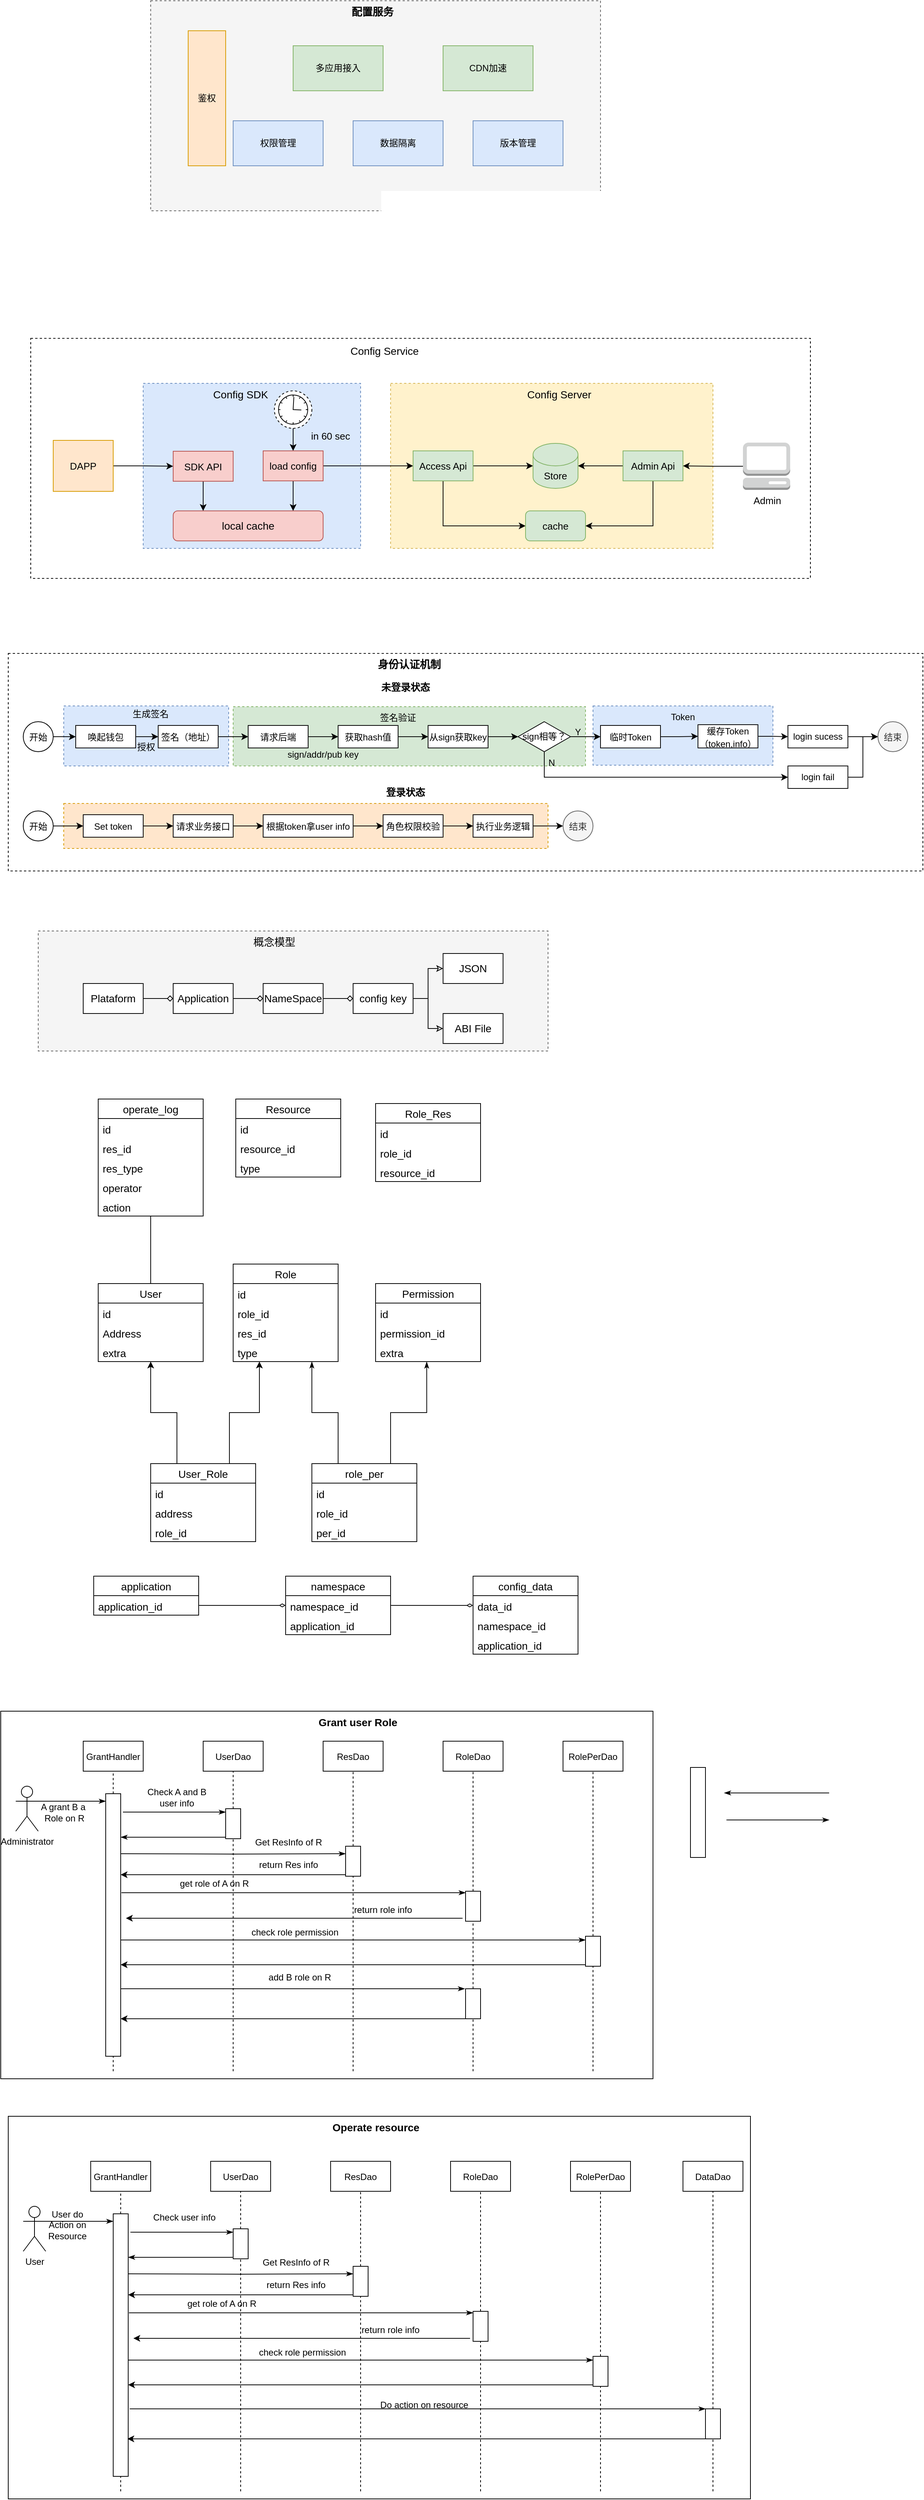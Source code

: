 <mxfile version="20.0.4" type="github">
  <diagram id="oMJL31jU9f2xvxM1McL4" name="Page-1">
    <mxGraphModel dx="1515" dy="722" grid="1" gridSize="10" guides="1" tooltips="1" connect="1" arrows="1" fold="1" page="1" pageScale="1" pageWidth="3300" pageHeight="4681" math="0" shadow="0">
      <root>
        <mxCell id="0" />
        <mxCell id="1" parent="0" />
        <mxCell id="4Tbbp8rWkwHDsxbLG7zt-304" value="" style="rounded=0;whiteSpace=wrap;html=1;" vertex="1" parent="1">
          <mxGeometry x="20" y="2860" width="990" height="510" as="geometry" />
        </mxCell>
        <mxCell id="4Tbbp8rWkwHDsxbLG7zt-254" value="" style="rounded=0;whiteSpace=wrap;html=1;" vertex="1" parent="1">
          <mxGeometry x="10" y="2320" width="870" height="490" as="geometry" />
        </mxCell>
        <mxCell id="4Tbbp8rWkwHDsxbLG7zt-122" value="" style="rounded=0;whiteSpace=wrap;html=1;fontSize=14;dashed=1;fillColor=#f5f5f5;fontColor=#333333;strokeColor=#666666;" vertex="1" parent="1">
          <mxGeometry x="60" y="1280" width="680" height="160" as="geometry" />
        </mxCell>
        <mxCell id="4Tbbp8rWkwHDsxbLG7zt-107" value="" style="rounded=0;whiteSpace=wrap;html=1;dashed=1;fontSize=14;" vertex="1" parent="1">
          <mxGeometry x="20" y="910" width="1220" height="290" as="geometry" />
        </mxCell>
        <mxCell id="4Tbbp8rWkwHDsxbLG7zt-106" value="" style="rounded=0;whiteSpace=wrap;html=1;fontSize=14;dashed=1;fillColor=#ffe6cc;strokeColor=#d79b00;" vertex="1" parent="1">
          <mxGeometry x="94" y="1110" width="646" height="60" as="geometry" />
        </mxCell>
        <mxCell id="4Tbbp8rWkwHDsxbLG7zt-88" value="" style="rounded=0;whiteSpace=wrap;html=1;fontSize=12;strokeWidth=1;dashed=1;fillColor=#dae8fc;strokeColor=#6c8ebf;" vertex="1" parent="1">
          <mxGeometry x="800" y="980" width="240" height="79" as="geometry" />
        </mxCell>
        <mxCell id="4Tbbp8rWkwHDsxbLG7zt-86" value="" style="rounded=0;whiteSpace=wrap;html=1;fontSize=12;strokeWidth=1;dashed=1;fillColor=#d5e8d4;strokeColor=#82b366;" vertex="1" parent="1">
          <mxGeometry x="320" y="981" width="470" height="79" as="geometry" />
        </mxCell>
        <mxCell id="4Tbbp8rWkwHDsxbLG7zt-82" value="" style="rounded=0;whiteSpace=wrap;html=1;fontSize=12;strokeWidth=1;dashed=1;fillColor=#dae8fc;strokeColor=#6c8ebf;" vertex="1" parent="1">
          <mxGeometry x="94" y="980" width="220" height="80" as="geometry" />
        </mxCell>
        <mxCell id="4Tbbp8rWkwHDsxbLG7zt-41" value="" style="rounded=0;whiteSpace=wrap;html=1;fontSize=14;strokeWidth=1;dashed=1;" vertex="1" parent="1">
          <mxGeometry x="50" y="490" width="1040" height="320" as="geometry" />
        </mxCell>
        <mxCell id="4Tbbp8rWkwHDsxbLG7zt-35" value="" style="rounded=0;whiteSpace=wrap;html=1;fontSize=13;strokeWidth=1;dashed=1;fillColor=#fff2cc;strokeColor=#d6b656;" vertex="1" parent="1">
          <mxGeometry x="530" y="550" width="430" height="220" as="geometry" />
        </mxCell>
        <mxCell id="4Tbbp8rWkwHDsxbLG7zt-34" value="" style="rounded=0;whiteSpace=wrap;html=1;fontSize=13;strokeWidth=1;dashed=1;fillColor=#dae8fc;strokeColor=#6c8ebf;" vertex="1" parent="1">
          <mxGeometry x="200" y="550" width="290" height="220" as="geometry" />
        </mxCell>
        <mxCell id="4Tbbp8rWkwHDsxbLG7zt-6" value="" style="rounded=0;whiteSpace=wrap;html=1;fillColor=#f5f5f5;fontColor=#333333;strokeColor=#666666;dashed=1;" vertex="1" parent="1">
          <mxGeometry x="210" y="40" width="600" height="280" as="geometry" />
        </mxCell>
        <mxCell id="4Tbbp8rWkwHDsxbLG7zt-1" value="权限管理" style="rounded=0;whiteSpace=wrap;html=1;fillColor=#dae8fc;strokeColor=#6c8ebf;" vertex="1" parent="1">
          <mxGeometry x="320" y="200" width="120" height="60" as="geometry" />
        </mxCell>
        <mxCell id="4Tbbp8rWkwHDsxbLG7zt-2" value="数据隔离" style="rounded=0;whiteSpace=wrap;html=1;fillColor=#dae8fc;strokeColor=#6c8ebf;" vertex="1" parent="1">
          <mxGeometry x="480" y="200" width="120" height="60" as="geometry" />
        </mxCell>
        <mxCell id="4Tbbp8rWkwHDsxbLG7zt-3" value="版本管理" style="rounded=0;whiteSpace=wrap;html=1;fillColor=#dae8fc;strokeColor=#6c8ebf;" vertex="1" parent="1">
          <mxGeometry x="640" y="200" width="120" height="60" as="geometry" />
        </mxCell>
        <mxCell id="4Tbbp8rWkwHDsxbLG7zt-4" value="多应用接入" style="rounded=0;whiteSpace=wrap;html=1;fillColor=#d5e8d4;strokeColor=#82b366;" vertex="1" parent="1">
          <mxGeometry x="400" y="100" width="120" height="60" as="geometry" />
        </mxCell>
        <mxCell id="4Tbbp8rWkwHDsxbLG7zt-5" value="CDN加速" style="rounded=0;whiteSpace=wrap;html=1;fillColor=#d5e8d4;strokeColor=#82b366;" vertex="1" parent="1">
          <mxGeometry x="600" y="100" width="120" height="60" as="geometry" />
        </mxCell>
        <mxCell id="4Tbbp8rWkwHDsxbLG7zt-7" value="鉴权" style="rounded=0;whiteSpace=wrap;html=1;fillColor=#ffe6cc;strokeColor=#d79b00;" vertex="1" parent="1">
          <mxGeometry x="260" y="80" width="50" height="180" as="geometry" />
        </mxCell>
        <mxCell id="4Tbbp8rWkwHDsxbLG7zt-8" value="&lt;font style=&quot;font-size: 14px;&quot;&gt;&lt;b&gt;配置服务&lt;/b&gt;&lt;/font&gt;" style="text;html=1;strokeColor=none;fillColor=none;align=center;verticalAlign=middle;whiteSpace=wrap;rounded=0;" vertex="1" parent="1">
          <mxGeometry x="476" y="40" width="60" height="30" as="geometry" />
        </mxCell>
        <mxCell id="4Tbbp8rWkwHDsxbLG7zt-13" value="local cache" style="rounded=1;whiteSpace=wrap;html=1;fontSize=14;strokeWidth=1;fillColor=#f8cecc;strokeColor=#b85450;" vertex="1" parent="1">
          <mxGeometry x="240" y="720" width="200" height="40" as="geometry" />
        </mxCell>
        <mxCell id="4Tbbp8rWkwHDsxbLG7zt-16" style="edgeStyle=orthogonalEdgeStyle;rounded=0;orthogonalLoop=1;jettySize=auto;html=1;exitX=0.5;exitY=1;exitDx=0;exitDy=0;exitPerimeter=0;entryX=0.5;entryY=0;entryDx=0;entryDy=0;fontSize=13;" edge="1" parent="1" source="4Tbbp8rWkwHDsxbLG7zt-14" target="4Tbbp8rWkwHDsxbLG7zt-15">
          <mxGeometry relative="1" as="geometry" />
        </mxCell>
        <mxCell id="4Tbbp8rWkwHDsxbLG7zt-14" value="" style="points=[[0.145,0.145,0],[0.5,0,0],[0.855,0.145,0],[1,0.5,0],[0.855,0.855,0],[0.5,1,0],[0.145,0.855,0],[0,0.5,0]];shape=mxgraph.bpmn.event;html=1;verticalLabelPosition=bottom;labelBackgroundColor=#ffffff;verticalAlign=top;align=center;perimeter=ellipsePerimeter;outlineConnect=0;aspect=fixed;outline=eventNonint;symbol=timer;fontSize=13;strokeWidth=1;" vertex="1" parent="1">
          <mxGeometry x="375" y="560" width="50" height="50" as="geometry" />
        </mxCell>
        <mxCell id="4Tbbp8rWkwHDsxbLG7zt-20" style="edgeStyle=orthogonalEdgeStyle;rounded=0;orthogonalLoop=1;jettySize=auto;html=1;exitX=0.5;exitY=1;exitDx=0;exitDy=0;entryX=0.8;entryY=0;entryDx=0;entryDy=0;entryPerimeter=0;fontSize=13;" edge="1" parent="1" source="4Tbbp8rWkwHDsxbLG7zt-15" target="4Tbbp8rWkwHDsxbLG7zt-13">
          <mxGeometry relative="1" as="geometry" />
        </mxCell>
        <mxCell id="4Tbbp8rWkwHDsxbLG7zt-29" style="edgeStyle=orthogonalEdgeStyle;rounded=0;orthogonalLoop=1;jettySize=auto;html=1;exitX=1;exitY=0.5;exitDx=0;exitDy=0;entryX=0;entryY=0.5;entryDx=0;entryDy=0;fontSize=13;" edge="1" parent="1" source="4Tbbp8rWkwHDsxbLG7zt-15" target="4Tbbp8rWkwHDsxbLG7zt-21">
          <mxGeometry relative="1" as="geometry" />
        </mxCell>
        <mxCell id="4Tbbp8rWkwHDsxbLG7zt-15" value="load config" style="rounded=0;whiteSpace=wrap;html=1;fontSize=13;strokeWidth=1;fillColor=#f8cecc;strokeColor=#b85450;" vertex="1" parent="1">
          <mxGeometry x="360" y="640" width="80" height="40" as="geometry" />
        </mxCell>
        <mxCell id="4Tbbp8rWkwHDsxbLG7zt-17" value="in 60 sec" style="text;html=1;strokeColor=none;fillColor=none;align=center;verticalAlign=middle;whiteSpace=wrap;rounded=0;fontSize=13;" vertex="1" parent="1">
          <mxGeometry x="420" y="610" width="60" height="20" as="geometry" />
        </mxCell>
        <mxCell id="4Tbbp8rWkwHDsxbLG7zt-19" style="edgeStyle=orthogonalEdgeStyle;rounded=0;orthogonalLoop=1;jettySize=auto;html=1;exitX=0.5;exitY=1;exitDx=0;exitDy=0;entryX=0.2;entryY=0;entryDx=0;entryDy=0;entryPerimeter=0;fontSize=13;" edge="1" parent="1" source="4Tbbp8rWkwHDsxbLG7zt-18" target="4Tbbp8rWkwHDsxbLG7zt-13">
          <mxGeometry relative="1" as="geometry" />
        </mxCell>
        <mxCell id="4Tbbp8rWkwHDsxbLG7zt-18" value="SDK API" style="rounded=0;whiteSpace=wrap;html=1;fontSize=13;strokeWidth=1;fillColor=#f8cecc;strokeColor=#b85450;" vertex="1" parent="1">
          <mxGeometry x="240" y="640.5" width="80" height="40" as="geometry" />
        </mxCell>
        <mxCell id="4Tbbp8rWkwHDsxbLG7zt-25" style="edgeStyle=orthogonalEdgeStyle;rounded=0;orthogonalLoop=1;jettySize=auto;html=1;exitX=0.5;exitY=1;exitDx=0;exitDy=0;fontSize=13;entryX=0;entryY=0.5;entryDx=0;entryDy=0;" edge="1" parent="1" source="4Tbbp8rWkwHDsxbLG7zt-21" target="4Tbbp8rWkwHDsxbLG7zt-24">
          <mxGeometry relative="1" as="geometry" />
        </mxCell>
        <mxCell id="4Tbbp8rWkwHDsxbLG7zt-28" style="edgeStyle=orthogonalEdgeStyle;rounded=0;orthogonalLoop=1;jettySize=auto;html=1;exitX=1;exitY=0.5;exitDx=0;exitDy=0;fontSize=13;" edge="1" parent="1" source="4Tbbp8rWkwHDsxbLG7zt-21" target="4Tbbp8rWkwHDsxbLG7zt-27">
          <mxGeometry relative="1" as="geometry" />
        </mxCell>
        <mxCell id="4Tbbp8rWkwHDsxbLG7zt-21" value="Access Api" style="rounded=0;whiteSpace=wrap;html=1;fontSize=13;strokeWidth=1;fillColor=#d5e8d4;strokeColor=#82b366;" vertex="1" parent="1">
          <mxGeometry x="560" y="640" width="80" height="40" as="geometry" />
        </mxCell>
        <mxCell id="4Tbbp8rWkwHDsxbLG7zt-24" value="cache" style="rounded=1;whiteSpace=wrap;html=1;fontSize=13;strokeWidth=1;fillColor=#d5e8d4;strokeColor=#82b366;" vertex="1" parent="1">
          <mxGeometry x="710" y="720" width="80" height="40" as="geometry" />
        </mxCell>
        <mxCell id="4Tbbp8rWkwHDsxbLG7zt-27" value="Store" style="shape=cylinder3;whiteSpace=wrap;html=1;boundedLbl=1;backgroundOutline=1;size=15;rounded=1;fontSize=13;strokeWidth=1;fillColor=#d5e8d4;strokeColor=#82b366;" vertex="1" parent="1">
          <mxGeometry x="720" y="630" width="60" height="60" as="geometry" />
        </mxCell>
        <mxCell id="4Tbbp8rWkwHDsxbLG7zt-33" style="edgeStyle=orthogonalEdgeStyle;rounded=0;orthogonalLoop=1;jettySize=auto;html=1;exitX=0;exitY=0.5;exitDx=0;exitDy=0;fontSize=13;" edge="1" parent="1" source="4Tbbp8rWkwHDsxbLG7zt-30" target="4Tbbp8rWkwHDsxbLG7zt-27">
          <mxGeometry relative="1" as="geometry" />
        </mxCell>
        <mxCell id="4Tbbp8rWkwHDsxbLG7zt-43" style="edgeStyle=orthogonalEdgeStyle;rounded=0;orthogonalLoop=1;jettySize=auto;html=1;exitX=0.5;exitY=1;exitDx=0;exitDy=0;entryX=1;entryY=0.5;entryDx=0;entryDy=0;fontSize=14;" edge="1" parent="1" source="4Tbbp8rWkwHDsxbLG7zt-30" target="4Tbbp8rWkwHDsxbLG7zt-24">
          <mxGeometry relative="1" as="geometry" />
        </mxCell>
        <mxCell id="4Tbbp8rWkwHDsxbLG7zt-30" value="Admin Api" style="rounded=0;whiteSpace=wrap;html=1;fontSize=13;strokeWidth=1;fillColor=#d5e8d4;strokeColor=#82b366;" vertex="1" parent="1">
          <mxGeometry x="840" y="640" width="80" height="40" as="geometry" />
        </mxCell>
        <mxCell id="4Tbbp8rWkwHDsxbLG7zt-32" style="edgeStyle=orthogonalEdgeStyle;rounded=0;orthogonalLoop=1;jettySize=auto;html=1;exitX=0;exitY=0.5;exitDx=0;exitDy=0;exitPerimeter=0;fontSize=13;" edge="1" parent="1" source="4Tbbp8rWkwHDsxbLG7zt-31" target="4Tbbp8rWkwHDsxbLG7zt-30">
          <mxGeometry relative="1" as="geometry" />
        </mxCell>
        <mxCell id="4Tbbp8rWkwHDsxbLG7zt-31" value="Admin" style="outlineConnect=0;dashed=0;verticalLabelPosition=bottom;verticalAlign=top;align=center;html=1;shape=mxgraph.aws3.management_console;fillColor=#D2D3D3;gradientColor=none;rounded=1;fontSize=13;strokeWidth=1;" vertex="1" parent="1">
          <mxGeometry x="1000" y="629" width="63" height="63" as="geometry" />
        </mxCell>
        <mxCell id="4Tbbp8rWkwHDsxbLG7zt-38" style="edgeStyle=orthogonalEdgeStyle;rounded=0;orthogonalLoop=1;jettySize=auto;html=1;exitX=1;exitY=0.5;exitDx=0;exitDy=0;entryX=0;entryY=0.5;entryDx=0;entryDy=0;fontSize=13;" edge="1" parent="1" source="4Tbbp8rWkwHDsxbLG7zt-37" target="4Tbbp8rWkwHDsxbLG7zt-18">
          <mxGeometry relative="1" as="geometry" />
        </mxCell>
        <mxCell id="4Tbbp8rWkwHDsxbLG7zt-37" value="DAPP" style="rounded=0;whiteSpace=wrap;html=1;fontSize=13;strokeWidth=1;fillColor=#ffe6cc;strokeColor=#d79b00;" vertex="1" parent="1">
          <mxGeometry x="80" y="626" width="80" height="68" as="geometry" />
        </mxCell>
        <mxCell id="4Tbbp8rWkwHDsxbLG7zt-39" value="&lt;font style=&quot;font-size: 14px;&quot;&gt;Config SDK&lt;/font&gt;" style="text;html=1;strokeColor=none;fillColor=none;align=center;verticalAlign=middle;whiteSpace=wrap;rounded=0;fontSize=13;" vertex="1" parent="1">
          <mxGeometry x="290" y="550" width="80" height="30" as="geometry" />
        </mxCell>
        <mxCell id="4Tbbp8rWkwHDsxbLG7zt-40" value="&lt;font style=&quot;font-size: 14px;&quot;&gt;Config Server&lt;/font&gt;" style="text;html=1;strokeColor=none;fillColor=none;align=center;verticalAlign=middle;whiteSpace=wrap;rounded=0;fontSize=13;strokeWidth=1;" vertex="1" parent="1">
          <mxGeometry x="710" y="550" width="90" height="30" as="geometry" />
        </mxCell>
        <mxCell id="4Tbbp8rWkwHDsxbLG7zt-42" value="&lt;font style=&quot;font-size: 14px;&quot;&gt;Config Service&lt;/font&gt;" style="text;html=1;strokeColor=none;fillColor=none;align=center;verticalAlign=middle;whiteSpace=wrap;rounded=0;fontSize=13;strokeWidth=1;" vertex="1" parent="1">
          <mxGeometry x="470" y="492" width="104" height="30" as="geometry" />
        </mxCell>
        <mxCell id="4Tbbp8rWkwHDsxbLG7zt-55" style="edgeStyle=orthogonalEdgeStyle;rounded=0;orthogonalLoop=1;jettySize=auto;html=1;exitX=1;exitY=0.5;exitDx=0;exitDy=0;fontSize=12;" edge="1" parent="1" source="4Tbbp8rWkwHDsxbLG7zt-45" target="4Tbbp8rWkwHDsxbLG7zt-52">
          <mxGeometry relative="1" as="geometry" />
        </mxCell>
        <mxCell id="4Tbbp8rWkwHDsxbLG7zt-45" value="&lt;font style=&quot;font-size: 12px;&quot;&gt;唤起钱包&lt;/font&gt;" style="rounded=0;whiteSpace=wrap;html=1;fontSize=14;strokeWidth=1;" vertex="1" parent="1">
          <mxGeometry x="110" y="1006" width="80" height="30" as="geometry" />
        </mxCell>
        <mxCell id="4Tbbp8rWkwHDsxbLG7zt-72" style="edgeStyle=orthogonalEdgeStyle;rounded=0;orthogonalLoop=1;jettySize=auto;html=1;exitX=1;exitY=0.5;exitDx=0;exitDy=0;entryX=0;entryY=0.5;entryDx=0;entryDy=0;fontSize=12;" edge="1" parent="1" source="4Tbbp8rWkwHDsxbLG7zt-50" target="4Tbbp8rWkwHDsxbLG7zt-45">
          <mxGeometry relative="1" as="geometry" />
        </mxCell>
        <mxCell id="4Tbbp8rWkwHDsxbLG7zt-50" value="&lt;font style=&quot;font-size: 12px;&quot;&gt;开始&lt;/font&gt;" style="ellipse;whiteSpace=wrap;html=1;aspect=fixed;rounded=1;fontSize=14;strokeWidth=1;" vertex="1" parent="1">
          <mxGeometry x="40" y="1001" width="40" height="40" as="geometry" />
        </mxCell>
        <mxCell id="4Tbbp8rWkwHDsxbLG7zt-56" style="edgeStyle=orthogonalEdgeStyle;rounded=0;orthogonalLoop=1;jettySize=auto;html=1;exitX=1;exitY=0.5;exitDx=0;exitDy=0;entryX=0;entryY=0.5;entryDx=0;entryDy=0;fontSize=12;" edge="1" parent="1" source="4Tbbp8rWkwHDsxbLG7zt-52" target="4Tbbp8rWkwHDsxbLG7zt-53">
          <mxGeometry relative="1" as="geometry" />
        </mxCell>
        <mxCell id="4Tbbp8rWkwHDsxbLG7zt-52" value="&lt;span style=&quot;font-size: 12px;&quot;&gt;签名（地址）&lt;/span&gt;" style="rounded=0;whiteSpace=wrap;html=1;fontSize=14;strokeWidth=1;" vertex="1" parent="1">
          <mxGeometry x="220" y="1006" width="80" height="30" as="geometry" />
        </mxCell>
        <mxCell id="4Tbbp8rWkwHDsxbLG7zt-63" style="edgeStyle=orthogonalEdgeStyle;rounded=0;orthogonalLoop=1;jettySize=auto;html=1;exitX=1;exitY=0.5;exitDx=0;exitDy=0;entryX=0;entryY=0.5;entryDx=0;entryDy=0;fontSize=12;" edge="1" parent="1" source="4Tbbp8rWkwHDsxbLG7zt-53" target="4Tbbp8rWkwHDsxbLG7zt-59">
          <mxGeometry relative="1" as="geometry" />
        </mxCell>
        <mxCell id="4Tbbp8rWkwHDsxbLG7zt-53" value="&lt;span style=&quot;font-size: 12px;&quot;&gt;请求后端&lt;/span&gt;" style="rounded=0;whiteSpace=wrap;html=1;fontSize=14;strokeWidth=1;" vertex="1" parent="1">
          <mxGeometry x="340" y="1006" width="80" height="30" as="geometry" />
        </mxCell>
        <mxCell id="4Tbbp8rWkwHDsxbLG7zt-54" value="sign/addr/pub key" style="text;html=1;strokeColor=none;fillColor=none;align=center;verticalAlign=middle;whiteSpace=wrap;rounded=0;fontSize=12;" vertex="1" parent="1">
          <mxGeometry x="390" y="1030" width="100" height="30" as="geometry" />
        </mxCell>
        <mxCell id="4Tbbp8rWkwHDsxbLG7zt-57" value="授权" style="text;html=1;strokeColor=none;fillColor=none;align=center;verticalAlign=middle;whiteSpace=wrap;rounded=0;fontSize=12;" vertex="1" parent="1">
          <mxGeometry x="174" y="1020" width="60" height="30" as="geometry" />
        </mxCell>
        <mxCell id="4Tbbp8rWkwHDsxbLG7zt-62" style="edgeStyle=orthogonalEdgeStyle;rounded=0;orthogonalLoop=1;jettySize=auto;html=1;exitX=1;exitY=0.5;exitDx=0;exitDy=0;entryX=0;entryY=0.5;entryDx=0;entryDy=0;entryPerimeter=0;fontSize=12;" edge="1" parent="1" source="4Tbbp8rWkwHDsxbLG7zt-58" target="4Tbbp8rWkwHDsxbLG7zt-61">
          <mxGeometry relative="1" as="geometry" />
        </mxCell>
        <mxCell id="4Tbbp8rWkwHDsxbLG7zt-58" value="&lt;span style=&quot;font-size: 12px;&quot;&gt;从sign获取key&lt;/span&gt;" style="rounded=0;whiteSpace=wrap;html=1;fontSize=14;strokeWidth=1;" vertex="1" parent="1">
          <mxGeometry x="580" y="1006" width="80" height="30" as="geometry" />
        </mxCell>
        <mxCell id="4Tbbp8rWkwHDsxbLG7zt-64" style="edgeStyle=orthogonalEdgeStyle;rounded=0;orthogonalLoop=1;jettySize=auto;html=1;exitX=1;exitY=0.5;exitDx=0;exitDy=0;entryX=0;entryY=0.5;entryDx=0;entryDy=0;fontSize=12;" edge="1" parent="1" source="4Tbbp8rWkwHDsxbLG7zt-59" target="4Tbbp8rWkwHDsxbLG7zt-58">
          <mxGeometry relative="1" as="geometry" />
        </mxCell>
        <mxCell id="4Tbbp8rWkwHDsxbLG7zt-59" value="&lt;span style=&quot;font-size: 12px;&quot;&gt;获取hash值&lt;/span&gt;" style="rounded=0;whiteSpace=wrap;html=1;fontSize=14;strokeWidth=1;" vertex="1" parent="1">
          <mxGeometry x="460" y="1006" width="80" height="30" as="geometry" />
        </mxCell>
        <mxCell id="4Tbbp8rWkwHDsxbLG7zt-67" style="edgeStyle=orthogonalEdgeStyle;rounded=0;orthogonalLoop=1;jettySize=auto;html=1;exitX=1;exitY=0.5;exitDx=0;exitDy=0;exitPerimeter=0;entryX=0;entryY=0.5;entryDx=0;entryDy=0;fontSize=12;" edge="1" parent="1" source="4Tbbp8rWkwHDsxbLG7zt-61" target="4Tbbp8rWkwHDsxbLG7zt-66">
          <mxGeometry relative="1" as="geometry" />
        </mxCell>
        <mxCell id="4Tbbp8rWkwHDsxbLG7zt-77" style="edgeStyle=orthogonalEdgeStyle;rounded=0;orthogonalLoop=1;jettySize=auto;html=1;exitX=0.5;exitY=1;exitDx=0;exitDy=0;exitPerimeter=0;entryX=0;entryY=0.5;entryDx=0;entryDy=0;fontSize=12;" edge="1" parent="1" source="4Tbbp8rWkwHDsxbLG7zt-61" target="4Tbbp8rWkwHDsxbLG7zt-76">
          <mxGeometry relative="1" as="geometry" />
        </mxCell>
        <mxCell id="4Tbbp8rWkwHDsxbLG7zt-61" value="sign相等？" style="strokeWidth=1;html=1;shape=mxgraph.flowchart.decision;whiteSpace=wrap;rounded=1;fontSize=12;" vertex="1" parent="1">
          <mxGeometry x="700" y="1001" width="70" height="40" as="geometry" />
        </mxCell>
        <mxCell id="4Tbbp8rWkwHDsxbLG7zt-69" style="edgeStyle=orthogonalEdgeStyle;rounded=0;orthogonalLoop=1;jettySize=auto;html=1;exitX=1;exitY=0.5;exitDx=0;exitDy=0;entryX=0;entryY=0.5;entryDx=0;entryDy=0;fontSize=12;" edge="1" parent="1" source="4Tbbp8rWkwHDsxbLG7zt-66" target="4Tbbp8rWkwHDsxbLG7zt-68">
          <mxGeometry relative="1" as="geometry" />
        </mxCell>
        <mxCell id="4Tbbp8rWkwHDsxbLG7zt-66" value="&lt;span style=&quot;font-size: 12px;&quot;&gt;临时Token&lt;/span&gt;" style="rounded=0;whiteSpace=wrap;html=1;fontSize=14;strokeWidth=1;" vertex="1" parent="1">
          <mxGeometry x="810" y="1006" width="80" height="30" as="geometry" />
        </mxCell>
        <mxCell id="4Tbbp8rWkwHDsxbLG7zt-74" style="edgeStyle=orthogonalEdgeStyle;rounded=0;orthogonalLoop=1;jettySize=auto;html=1;exitX=1;exitY=0.5;exitDx=0;exitDy=0;entryX=0;entryY=0.5;entryDx=0;entryDy=0;fontSize=12;" edge="1" parent="1" source="4Tbbp8rWkwHDsxbLG7zt-68" target="4Tbbp8rWkwHDsxbLG7zt-70">
          <mxGeometry relative="1" as="geometry" />
        </mxCell>
        <mxCell id="4Tbbp8rWkwHDsxbLG7zt-68" value="&lt;span style=&quot;font-size: 12px;&quot;&gt;缓存Token&lt;br&gt;（token,info）&lt;br&gt;&lt;/span&gt;" style="rounded=0;whiteSpace=wrap;html=1;fontSize=14;strokeWidth=1;" vertex="1" parent="1">
          <mxGeometry x="940" y="1005" width="80" height="31" as="geometry" />
        </mxCell>
        <mxCell id="4Tbbp8rWkwHDsxbLG7zt-78" style="edgeStyle=orthogonalEdgeStyle;rounded=0;orthogonalLoop=1;jettySize=auto;html=1;exitX=1;exitY=0.5;exitDx=0;exitDy=0;entryX=0;entryY=0.5;entryDx=0;entryDy=0;fontSize=12;" edge="1" parent="1" source="4Tbbp8rWkwHDsxbLG7zt-70" target="4Tbbp8rWkwHDsxbLG7zt-75">
          <mxGeometry relative="1" as="geometry" />
        </mxCell>
        <mxCell id="4Tbbp8rWkwHDsxbLG7zt-70" value="login sucess" style="rounded=0;whiteSpace=wrap;html=1;fontSize=12;strokeWidth=1;" vertex="1" parent="1">
          <mxGeometry x="1060" y="1006" width="80" height="30" as="geometry" />
        </mxCell>
        <mxCell id="4Tbbp8rWkwHDsxbLG7zt-75" value="&lt;span style=&quot;font-size: 12px;&quot;&gt;结束&lt;/span&gt;" style="ellipse;whiteSpace=wrap;html=1;aspect=fixed;rounded=1;fontSize=14;strokeWidth=1;fillColor=#f5f5f5;fontColor=#333333;strokeColor=#666666;" vertex="1" parent="1">
          <mxGeometry x="1180" y="1001" width="40" height="40" as="geometry" />
        </mxCell>
        <mxCell id="4Tbbp8rWkwHDsxbLG7zt-79" style="edgeStyle=orthogonalEdgeStyle;rounded=0;orthogonalLoop=1;jettySize=auto;html=1;exitX=1;exitY=0.5;exitDx=0;exitDy=0;entryX=0;entryY=0.5;entryDx=0;entryDy=0;fontSize=12;" edge="1" parent="1" source="4Tbbp8rWkwHDsxbLG7zt-76" target="4Tbbp8rWkwHDsxbLG7zt-75">
          <mxGeometry relative="1" as="geometry" />
        </mxCell>
        <mxCell id="4Tbbp8rWkwHDsxbLG7zt-76" value="login fail" style="rounded=0;whiteSpace=wrap;html=1;fontSize=12;strokeWidth=1;" vertex="1" parent="1">
          <mxGeometry x="1060" y="1060" width="80" height="30" as="geometry" />
        </mxCell>
        <mxCell id="4Tbbp8rWkwHDsxbLG7zt-80" value="N" style="text;html=1;strokeColor=none;fillColor=none;align=center;verticalAlign=middle;whiteSpace=wrap;rounded=0;fontSize=12;" vertex="1" parent="1">
          <mxGeometry x="715" y="1041" width="60" height="30" as="geometry" />
        </mxCell>
        <mxCell id="4Tbbp8rWkwHDsxbLG7zt-81" value="Y" style="text;html=1;strokeColor=none;fillColor=none;align=center;verticalAlign=middle;whiteSpace=wrap;rounded=0;fontSize=12;" vertex="1" parent="1">
          <mxGeometry x="750" y="1000" width="60" height="30" as="geometry" />
        </mxCell>
        <mxCell id="4Tbbp8rWkwHDsxbLG7zt-83" value="生成签名" style="text;html=1;strokeColor=none;fillColor=none;align=center;verticalAlign=middle;whiteSpace=wrap;rounded=0;dashed=1;fontSize=12;" vertex="1" parent="1">
          <mxGeometry x="180" y="976" width="60" height="30" as="geometry" />
        </mxCell>
        <mxCell id="4Tbbp8rWkwHDsxbLG7zt-87" value="签名验证" style="text;html=1;strokeColor=none;fillColor=none;align=center;verticalAlign=middle;whiteSpace=wrap;rounded=0;dashed=1;fontSize=12;" vertex="1" parent="1">
          <mxGeometry x="510" y="981" width="60" height="30" as="geometry" />
        </mxCell>
        <mxCell id="4Tbbp8rWkwHDsxbLG7zt-89" value="Token" style="text;html=1;strokeColor=none;fillColor=none;align=center;verticalAlign=middle;whiteSpace=wrap;rounded=0;dashed=1;fontSize=12;" vertex="1" parent="1">
          <mxGeometry x="890" y="980" width="60" height="30" as="geometry" />
        </mxCell>
        <mxCell id="4Tbbp8rWkwHDsxbLG7zt-97" style="edgeStyle=orthogonalEdgeStyle;rounded=0;orthogonalLoop=1;jettySize=auto;html=1;exitX=1;exitY=0.5;exitDx=0;exitDy=0;entryX=0;entryY=0.5;entryDx=0;entryDy=0;" edge="1" parent="1" source="4Tbbp8rWkwHDsxbLG7zt-90" target="4Tbbp8rWkwHDsxbLG7zt-91">
          <mxGeometry relative="1" as="geometry" />
        </mxCell>
        <mxCell id="4Tbbp8rWkwHDsxbLG7zt-90" value="&lt;font style=&quot;font-size: 12px;&quot;&gt;开始&lt;/font&gt;" style="ellipse;whiteSpace=wrap;html=1;aspect=fixed;rounded=1;fontSize=14;strokeWidth=1;" vertex="1" parent="1">
          <mxGeometry x="40" y="1120" width="40" height="40" as="geometry" />
        </mxCell>
        <mxCell id="4Tbbp8rWkwHDsxbLG7zt-98" style="edgeStyle=orthogonalEdgeStyle;rounded=0;orthogonalLoop=1;jettySize=auto;html=1;exitX=1;exitY=0.5;exitDx=0;exitDy=0;" edge="1" parent="1" source="4Tbbp8rWkwHDsxbLG7zt-91" target="4Tbbp8rWkwHDsxbLG7zt-92">
          <mxGeometry relative="1" as="geometry" />
        </mxCell>
        <mxCell id="4Tbbp8rWkwHDsxbLG7zt-91" value="&lt;span style=&quot;font-size: 12px;&quot;&gt;Set token&lt;/span&gt;" style="rounded=0;whiteSpace=wrap;html=1;fontSize=14;strokeWidth=1;" vertex="1" parent="1">
          <mxGeometry x="120" y="1125" width="80" height="30" as="geometry" />
        </mxCell>
        <mxCell id="4Tbbp8rWkwHDsxbLG7zt-99" style="edgeStyle=orthogonalEdgeStyle;rounded=0;orthogonalLoop=1;jettySize=auto;html=1;exitX=1;exitY=0.5;exitDx=0;exitDy=0;entryX=0;entryY=0.5;entryDx=0;entryDy=0;" edge="1" parent="1" source="4Tbbp8rWkwHDsxbLG7zt-92" target="4Tbbp8rWkwHDsxbLG7zt-93">
          <mxGeometry relative="1" as="geometry" />
        </mxCell>
        <mxCell id="4Tbbp8rWkwHDsxbLG7zt-92" value="&lt;span style=&quot;font-size: 12px;&quot;&gt;请求业务接口&lt;/span&gt;" style="rounded=0;whiteSpace=wrap;html=1;fontSize=14;strokeWidth=1;" vertex="1" parent="1">
          <mxGeometry x="240" y="1125" width="80" height="30" as="geometry" />
        </mxCell>
        <mxCell id="4Tbbp8rWkwHDsxbLG7zt-100" style="edgeStyle=orthogonalEdgeStyle;rounded=0;orthogonalLoop=1;jettySize=auto;html=1;exitX=1;exitY=0.5;exitDx=0;exitDy=0;entryX=0;entryY=0.5;entryDx=0;entryDy=0;" edge="1" parent="1" source="4Tbbp8rWkwHDsxbLG7zt-93" target="4Tbbp8rWkwHDsxbLG7zt-94">
          <mxGeometry relative="1" as="geometry" />
        </mxCell>
        <mxCell id="4Tbbp8rWkwHDsxbLG7zt-93" value="&lt;span style=&quot;font-size: 12px;&quot;&gt;根据token拿user info&lt;/span&gt;" style="rounded=0;whiteSpace=wrap;html=1;fontSize=14;strokeWidth=1;" vertex="1" parent="1">
          <mxGeometry x="360" y="1125" width="120" height="30" as="geometry" />
        </mxCell>
        <mxCell id="4Tbbp8rWkwHDsxbLG7zt-102" style="edgeStyle=orthogonalEdgeStyle;rounded=0;orthogonalLoop=1;jettySize=auto;html=1;exitX=1;exitY=0.5;exitDx=0;exitDy=0;entryX=0;entryY=0.5;entryDx=0;entryDy=0;" edge="1" parent="1" source="4Tbbp8rWkwHDsxbLG7zt-94" target="4Tbbp8rWkwHDsxbLG7zt-95">
          <mxGeometry relative="1" as="geometry" />
        </mxCell>
        <mxCell id="4Tbbp8rWkwHDsxbLG7zt-94" value="&lt;span style=&quot;font-size: 12px;&quot;&gt;角色权限校验&lt;/span&gt;" style="rounded=0;whiteSpace=wrap;html=1;fontSize=14;strokeWidth=1;" vertex="1" parent="1">
          <mxGeometry x="520" y="1125" width="80" height="30" as="geometry" />
        </mxCell>
        <mxCell id="4Tbbp8rWkwHDsxbLG7zt-103" style="edgeStyle=orthogonalEdgeStyle;rounded=0;orthogonalLoop=1;jettySize=auto;html=1;exitX=1;exitY=0.5;exitDx=0;exitDy=0;" edge="1" parent="1" source="4Tbbp8rWkwHDsxbLG7zt-95" target="4Tbbp8rWkwHDsxbLG7zt-96">
          <mxGeometry relative="1" as="geometry" />
        </mxCell>
        <mxCell id="4Tbbp8rWkwHDsxbLG7zt-95" value="&lt;span style=&quot;font-size: 12px;&quot;&gt;执行业务逻辑&lt;/span&gt;" style="rounded=0;whiteSpace=wrap;html=1;fontSize=14;strokeWidth=1;" vertex="1" parent="1">
          <mxGeometry x="640" y="1125" width="80" height="30" as="geometry" />
        </mxCell>
        <mxCell id="4Tbbp8rWkwHDsxbLG7zt-96" value="&lt;span style=&quot;font-size: 12px;&quot;&gt;结束&lt;/span&gt;" style="ellipse;whiteSpace=wrap;html=1;aspect=fixed;rounded=1;fontSize=14;strokeWidth=1;fillColor=#f5f5f5;fontColor=#333333;strokeColor=#666666;" vertex="1" parent="1">
          <mxGeometry x="760" y="1120" width="40" height="40" as="geometry" />
        </mxCell>
        <mxCell id="4Tbbp8rWkwHDsxbLG7zt-104" value="&lt;font size=&quot;1&quot; style=&quot;&quot;&gt;&lt;b style=&quot;font-size: 13px;&quot;&gt;未登录状态&lt;/b&gt;&lt;/font&gt;" style="text;html=1;strokeColor=none;fillColor=none;align=center;verticalAlign=middle;whiteSpace=wrap;rounded=0;" vertex="1" parent="1">
          <mxGeometry x="500" y="940" width="100" height="30" as="geometry" />
        </mxCell>
        <mxCell id="4Tbbp8rWkwHDsxbLG7zt-105" value="&lt;font size=&quot;1&quot; style=&quot;&quot;&gt;&lt;b style=&quot;font-size: 13px;&quot;&gt;登录状态&lt;/b&gt;&lt;/font&gt;" style="text;html=1;strokeColor=none;fillColor=none;align=center;verticalAlign=middle;whiteSpace=wrap;rounded=0;" vertex="1" parent="1">
          <mxGeometry x="500" y="1080" width="100" height="30" as="geometry" />
        </mxCell>
        <mxCell id="4Tbbp8rWkwHDsxbLG7zt-108" value="&lt;b style=&quot;&quot;&gt;&lt;font style=&quot;font-size: 14px;&quot;&gt;身份认证机制&lt;/font&gt;&lt;/b&gt;" style="text;html=1;strokeColor=none;fillColor=none;align=center;verticalAlign=middle;whiteSpace=wrap;rounded=0;" vertex="1" parent="1">
          <mxGeometry x="505" y="910" width="100" height="30" as="geometry" />
        </mxCell>
        <mxCell id="4Tbbp8rWkwHDsxbLG7zt-112" style="edgeStyle=orthogonalEdgeStyle;rounded=0;orthogonalLoop=1;jettySize=auto;html=1;exitX=1;exitY=0.5;exitDx=0;exitDy=0;entryX=0;entryY=0.5;entryDx=0;entryDy=0;fontSize=14;endArrow=diamond;endFill=0;" edge="1" parent="1" source="4Tbbp8rWkwHDsxbLG7zt-109" target="4Tbbp8rWkwHDsxbLG7zt-111">
          <mxGeometry relative="1" as="geometry" />
        </mxCell>
        <mxCell id="4Tbbp8rWkwHDsxbLG7zt-109" value="Plataform" style="rounded=0;whiteSpace=wrap;html=1;fontSize=14;" vertex="1" parent="1">
          <mxGeometry x="120" y="1350" width="80" height="40" as="geometry" />
        </mxCell>
        <mxCell id="4Tbbp8rWkwHDsxbLG7zt-114" style="edgeStyle=orthogonalEdgeStyle;rounded=0;orthogonalLoop=1;jettySize=auto;html=1;exitX=1;exitY=0.5;exitDx=0;exitDy=0;entryX=0;entryY=0.5;entryDx=0;entryDy=0;fontSize=14;endArrow=diamond;endFill=0;" edge="1" parent="1" source="4Tbbp8rWkwHDsxbLG7zt-111" target="4Tbbp8rWkwHDsxbLG7zt-113">
          <mxGeometry relative="1" as="geometry" />
        </mxCell>
        <mxCell id="4Tbbp8rWkwHDsxbLG7zt-111" value="Application" style="rounded=0;whiteSpace=wrap;html=1;fontSize=14;" vertex="1" parent="1">
          <mxGeometry x="240" y="1350" width="80" height="40" as="geometry" />
        </mxCell>
        <mxCell id="4Tbbp8rWkwHDsxbLG7zt-116" style="edgeStyle=orthogonalEdgeStyle;rounded=0;orthogonalLoop=1;jettySize=auto;html=1;exitX=1;exitY=0.5;exitDx=0;exitDy=0;fontSize=14;endArrow=diamond;endFill=0;" edge="1" parent="1" source="4Tbbp8rWkwHDsxbLG7zt-113" target="4Tbbp8rWkwHDsxbLG7zt-115">
          <mxGeometry relative="1" as="geometry" />
        </mxCell>
        <mxCell id="4Tbbp8rWkwHDsxbLG7zt-113" value="NameSpace" style="rounded=0;whiteSpace=wrap;html=1;fontSize=14;" vertex="1" parent="1">
          <mxGeometry x="360" y="1350" width="80" height="40" as="geometry" />
        </mxCell>
        <mxCell id="4Tbbp8rWkwHDsxbLG7zt-119" style="edgeStyle=orthogonalEdgeStyle;rounded=0;orthogonalLoop=1;jettySize=auto;html=1;exitX=1;exitY=0.5;exitDx=0;exitDy=0;entryX=0;entryY=0.5;entryDx=0;entryDy=0;fontSize=14;endArrow=classic;endFill=0;" edge="1" parent="1" source="4Tbbp8rWkwHDsxbLG7zt-115" target="4Tbbp8rWkwHDsxbLG7zt-117">
          <mxGeometry relative="1" as="geometry" />
        </mxCell>
        <mxCell id="4Tbbp8rWkwHDsxbLG7zt-120" style="edgeStyle=orthogonalEdgeStyle;rounded=0;orthogonalLoop=1;jettySize=auto;html=1;exitX=1;exitY=0.5;exitDx=0;exitDy=0;entryX=0;entryY=0.5;entryDx=0;entryDy=0;fontSize=14;endArrow=classic;endFill=0;" edge="1" parent="1" source="4Tbbp8rWkwHDsxbLG7zt-115" target="4Tbbp8rWkwHDsxbLG7zt-118">
          <mxGeometry relative="1" as="geometry" />
        </mxCell>
        <mxCell id="4Tbbp8rWkwHDsxbLG7zt-115" value="config key" style="rounded=0;whiteSpace=wrap;html=1;fontSize=14;" vertex="1" parent="1">
          <mxGeometry x="480" y="1350" width="80" height="40" as="geometry" />
        </mxCell>
        <mxCell id="4Tbbp8rWkwHDsxbLG7zt-117" value="JSON" style="rounded=0;whiteSpace=wrap;html=1;fontSize=14;" vertex="1" parent="1">
          <mxGeometry x="600" y="1310" width="80" height="40" as="geometry" />
        </mxCell>
        <mxCell id="4Tbbp8rWkwHDsxbLG7zt-118" value="ABI File" style="rounded=0;whiteSpace=wrap;html=1;fontSize=14;" vertex="1" parent="1">
          <mxGeometry x="600" y="1390" width="80" height="40" as="geometry" />
        </mxCell>
        <mxCell id="4Tbbp8rWkwHDsxbLG7zt-123" value="概念模型" style="text;html=1;strokeColor=none;fillColor=none;align=center;verticalAlign=middle;whiteSpace=wrap;rounded=0;dashed=1;fontSize=14;" vertex="1" parent="1">
          <mxGeometry x="340" y="1280" width="70" height="30" as="geometry" />
        </mxCell>
        <mxCell id="4Tbbp8rWkwHDsxbLG7zt-157" value="" style="edgeStyle=orthogonalEdgeStyle;rounded=0;orthogonalLoop=1;jettySize=auto;html=1;fontSize=14;startArrow=classic;startFill=1;endArrow=none;endFill=0;entryX=0.25;entryY=0;entryDx=0;entryDy=0;" edge="1" parent="1" source="4Tbbp8rWkwHDsxbLG7zt-132" target="4Tbbp8rWkwHDsxbLG7zt-151">
          <mxGeometry relative="1" as="geometry" />
        </mxCell>
        <mxCell id="4Tbbp8rWkwHDsxbLG7zt-192" style="edgeStyle=orthogonalEdgeStyle;rounded=0;orthogonalLoop=1;jettySize=auto;html=1;exitX=0.5;exitY=0;exitDx=0;exitDy=0;fontSize=14;startArrow=none;startFill=0;endArrow=none;endFill=0;" edge="1" parent="1" source="4Tbbp8rWkwHDsxbLG7zt-132">
          <mxGeometry relative="1" as="geometry">
            <mxPoint x="210" y="1660" as="targetPoint" />
          </mxGeometry>
        </mxCell>
        <mxCell id="4Tbbp8rWkwHDsxbLG7zt-132" value="User" style="swimlane;fontStyle=0;childLayout=stackLayout;horizontal=1;startSize=26;fillColor=none;horizontalStack=0;resizeParent=1;resizeParentMax=0;resizeLast=0;collapsible=1;marginBottom=0;fontSize=14;" vertex="1" parent="1">
          <mxGeometry x="140" y="1750" width="140" height="104" as="geometry" />
        </mxCell>
        <mxCell id="4Tbbp8rWkwHDsxbLG7zt-135" value="id" style="text;strokeColor=none;fillColor=none;align=left;verticalAlign=top;spacingLeft=4;spacingRight=4;overflow=hidden;rotatable=0;points=[[0,0.5],[1,0.5]];portConstraint=eastwest;fontSize=14;" vertex="1" parent="4Tbbp8rWkwHDsxbLG7zt-132">
          <mxGeometry y="26" width="140" height="26" as="geometry" />
        </mxCell>
        <mxCell id="4Tbbp8rWkwHDsxbLG7zt-133" value="Address" style="text;strokeColor=none;fillColor=none;align=left;verticalAlign=top;spacingLeft=4;spacingRight=4;overflow=hidden;rotatable=0;points=[[0,0.5],[1,0.5]];portConstraint=eastwest;fontSize=14;" vertex="1" parent="4Tbbp8rWkwHDsxbLG7zt-132">
          <mxGeometry y="52" width="140" height="26" as="geometry" />
        </mxCell>
        <mxCell id="4Tbbp8rWkwHDsxbLG7zt-136" value="extra" style="text;strokeColor=none;fillColor=none;align=left;verticalAlign=top;spacingLeft=4;spacingRight=4;overflow=hidden;rotatable=0;points=[[0,0.5],[1,0.5]];portConstraint=eastwest;fontSize=14;" vertex="1" parent="4Tbbp8rWkwHDsxbLG7zt-132">
          <mxGeometry y="78" width="140" height="26" as="geometry" />
        </mxCell>
        <mxCell id="4Tbbp8rWkwHDsxbLG7zt-158" style="edgeStyle=orthogonalEdgeStyle;rounded=0;orthogonalLoop=1;jettySize=auto;html=1;entryX=0.75;entryY=0;entryDx=0;entryDy=0;fontSize=14;startArrow=classic;startFill=1;endArrow=none;endFill=0;exitX=0.25;exitY=1;exitDx=0;exitDy=0;" edge="1" parent="1" source="4Tbbp8rWkwHDsxbLG7zt-137" target="4Tbbp8rWkwHDsxbLG7zt-151">
          <mxGeometry relative="1" as="geometry">
            <mxPoint x="359.06" y="1854" as="sourcePoint" />
          </mxGeometry>
        </mxCell>
        <mxCell id="4Tbbp8rWkwHDsxbLG7zt-137" value="Role" style="swimlane;fontStyle=0;childLayout=stackLayout;horizontal=1;startSize=26;fillColor=none;horizontalStack=0;resizeParent=1;resizeParentMax=0;resizeLast=0;collapsible=1;marginBottom=0;fontSize=14;" vertex="1" parent="1">
          <mxGeometry x="320" y="1724" width="140" height="130" as="geometry" />
        </mxCell>
        <mxCell id="4Tbbp8rWkwHDsxbLG7zt-138" value="id" style="text;strokeColor=none;fillColor=none;align=left;verticalAlign=top;spacingLeft=4;spacingRight=4;overflow=hidden;rotatable=0;points=[[0,0.5],[1,0.5]];portConstraint=eastwest;fontSize=14;" vertex="1" parent="4Tbbp8rWkwHDsxbLG7zt-137">
          <mxGeometry y="26" width="140" height="26" as="geometry" />
        </mxCell>
        <mxCell id="4Tbbp8rWkwHDsxbLG7zt-139" value="role_id" style="text;strokeColor=none;fillColor=none;align=left;verticalAlign=top;spacingLeft=4;spacingRight=4;overflow=hidden;rotatable=0;points=[[0,0.5],[1,0.5]];portConstraint=eastwest;fontSize=14;" vertex="1" parent="4Tbbp8rWkwHDsxbLG7zt-137">
          <mxGeometry y="52" width="140" height="26" as="geometry" />
        </mxCell>
        <mxCell id="4Tbbp8rWkwHDsxbLG7zt-232" value="res_id" style="text;strokeColor=none;fillColor=none;align=left;verticalAlign=top;spacingLeft=4;spacingRight=4;overflow=hidden;rotatable=0;points=[[0,0.5],[1,0.5]];portConstraint=eastwest;fontSize=14;" vertex="1" parent="4Tbbp8rWkwHDsxbLG7zt-137">
          <mxGeometry y="78" width="140" height="26" as="geometry" />
        </mxCell>
        <mxCell id="4Tbbp8rWkwHDsxbLG7zt-305" value="type" style="text;strokeColor=none;fillColor=none;align=left;verticalAlign=top;spacingLeft=4;spacingRight=4;overflow=hidden;rotatable=0;points=[[0,0.5],[1,0.5]];portConstraint=eastwest;fontSize=14;" vertex="1" parent="4Tbbp8rWkwHDsxbLG7zt-137">
          <mxGeometry y="104" width="140" height="26" as="geometry" />
        </mxCell>
        <mxCell id="4Tbbp8rWkwHDsxbLG7zt-141" value="Permission" style="swimlane;fontStyle=0;childLayout=stackLayout;horizontal=1;startSize=26;fillColor=none;horizontalStack=0;resizeParent=1;resizeParentMax=0;resizeLast=0;collapsible=1;marginBottom=0;fontSize=14;" vertex="1" parent="1">
          <mxGeometry x="510" y="1750" width="140" height="104" as="geometry" />
        </mxCell>
        <mxCell id="4Tbbp8rWkwHDsxbLG7zt-142" value="id" style="text;strokeColor=none;fillColor=none;align=left;verticalAlign=top;spacingLeft=4;spacingRight=4;overflow=hidden;rotatable=0;points=[[0,0.5],[1,0.5]];portConstraint=eastwest;fontSize=14;" vertex="1" parent="4Tbbp8rWkwHDsxbLG7zt-141">
          <mxGeometry y="26" width="140" height="26" as="geometry" />
        </mxCell>
        <mxCell id="4Tbbp8rWkwHDsxbLG7zt-143" value="permission_id" style="text;strokeColor=none;fillColor=none;align=left;verticalAlign=top;spacingLeft=4;spacingRight=4;overflow=hidden;rotatable=0;points=[[0,0.5],[1,0.5]];portConstraint=eastwest;fontSize=14;" vertex="1" parent="4Tbbp8rWkwHDsxbLG7zt-141">
          <mxGeometry y="52" width="140" height="26" as="geometry" />
        </mxCell>
        <mxCell id="4Tbbp8rWkwHDsxbLG7zt-144" value="extra" style="text;strokeColor=none;fillColor=none;align=left;verticalAlign=top;spacingLeft=4;spacingRight=4;overflow=hidden;rotatable=0;points=[[0,0.5],[1,0.5]];portConstraint=eastwest;fontSize=14;" vertex="1" parent="4Tbbp8rWkwHDsxbLG7zt-141">
          <mxGeometry y="78" width="140" height="26" as="geometry" />
        </mxCell>
        <mxCell id="4Tbbp8rWkwHDsxbLG7zt-145" value="Resource" style="swimlane;fontStyle=0;childLayout=stackLayout;horizontal=1;startSize=26;fillColor=none;horizontalStack=0;resizeParent=1;resizeParentMax=0;resizeLast=0;collapsible=1;marginBottom=0;fontSize=14;" vertex="1" parent="1">
          <mxGeometry x="323.5" y="1504" width="140" height="104" as="geometry" />
        </mxCell>
        <mxCell id="4Tbbp8rWkwHDsxbLG7zt-146" value="id" style="text;strokeColor=none;fillColor=none;align=left;verticalAlign=top;spacingLeft=4;spacingRight=4;overflow=hidden;rotatable=0;points=[[0,0.5],[1,0.5]];portConstraint=eastwest;fontSize=14;" vertex="1" parent="4Tbbp8rWkwHDsxbLG7zt-145">
          <mxGeometry y="26" width="140" height="26" as="geometry" />
        </mxCell>
        <mxCell id="4Tbbp8rWkwHDsxbLG7zt-147" value="resource_id" style="text;strokeColor=none;fillColor=none;align=left;verticalAlign=top;spacingLeft=4;spacingRight=4;overflow=hidden;rotatable=0;points=[[0,0.5],[1,0.5]];portConstraint=eastwest;fontSize=14;" vertex="1" parent="4Tbbp8rWkwHDsxbLG7zt-145">
          <mxGeometry y="52" width="140" height="26" as="geometry" />
        </mxCell>
        <mxCell id="4Tbbp8rWkwHDsxbLG7zt-149" value="type" style="text;strokeColor=none;fillColor=none;align=left;verticalAlign=top;spacingLeft=4;spacingRight=4;overflow=hidden;rotatable=0;points=[[0,0.5],[1,0.5]];portConstraint=eastwest;fontSize=14;" vertex="1" parent="4Tbbp8rWkwHDsxbLG7zt-145">
          <mxGeometry y="78" width="140" height="26" as="geometry" />
        </mxCell>
        <mxCell id="4Tbbp8rWkwHDsxbLG7zt-151" value="User_Role" style="swimlane;fontStyle=0;childLayout=stackLayout;horizontal=1;startSize=26;fillColor=none;horizontalStack=0;resizeParent=1;resizeParentMax=0;resizeLast=0;collapsible=1;marginBottom=0;fontSize=14;" vertex="1" parent="1">
          <mxGeometry x="210" y="1990" width="140" height="104" as="geometry" />
        </mxCell>
        <mxCell id="4Tbbp8rWkwHDsxbLG7zt-152" value="id" style="text;strokeColor=none;fillColor=none;align=left;verticalAlign=top;spacingLeft=4;spacingRight=4;overflow=hidden;rotatable=0;points=[[0,0.5],[1,0.5]];portConstraint=eastwest;fontSize=14;" vertex="1" parent="4Tbbp8rWkwHDsxbLG7zt-151">
          <mxGeometry y="26" width="140" height="26" as="geometry" />
        </mxCell>
        <mxCell id="4Tbbp8rWkwHDsxbLG7zt-184" value="address" style="text;strokeColor=none;fillColor=none;align=left;verticalAlign=top;spacingLeft=4;spacingRight=4;overflow=hidden;rotatable=0;points=[[0,0.5],[1,0.5]];portConstraint=eastwest;fontSize=14;" vertex="1" parent="4Tbbp8rWkwHDsxbLG7zt-151">
          <mxGeometry y="52" width="140" height="26" as="geometry" />
        </mxCell>
        <mxCell id="4Tbbp8rWkwHDsxbLG7zt-153" value="role_id" style="text;strokeColor=none;fillColor=none;align=left;verticalAlign=top;spacingLeft=4;spacingRight=4;overflow=hidden;rotatable=0;points=[[0,0.5],[1,0.5]];portConstraint=eastwest;fontSize=14;" vertex="1" parent="4Tbbp8rWkwHDsxbLG7zt-151">
          <mxGeometry y="78" width="140" height="26" as="geometry" />
        </mxCell>
        <mxCell id="4Tbbp8rWkwHDsxbLG7zt-167" style="edgeStyle=orthogonalEdgeStyle;rounded=0;orthogonalLoop=1;jettySize=auto;html=1;exitX=0.25;exitY=0;exitDx=0;exitDy=0;entryX=0.75;entryY=1;entryDx=0;entryDy=0;fontSize=14;startArrow=none;startFill=0;endArrow=classicThin;endFill=1;" edge="1" parent="1" source="4Tbbp8rWkwHDsxbLG7zt-159" target="4Tbbp8rWkwHDsxbLG7zt-137">
          <mxGeometry relative="1" as="geometry">
            <mxPoint x="419.12" y="1854.182" as="targetPoint" />
          </mxGeometry>
        </mxCell>
        <mxCell id="4Tbbp8rWkwHDsxbLG7zt-168" style="edgeStyle=orthogonalEdgeStyle;rounded=0;orthogonalLoop=1;jettySize=auto;html=1;exitX=0.75;exitY=0;exitDx=0;exitDy=0;entryX=0.487;entryY=1.007;entryDx=0;entryDy=0;entryPerimeter=0;fontSize=14;startArrow=none;startFill=0;endArrow=classicThin;endFill=1;" edge="1" parent="1" source="4Tbbp8rWkwHDsxbLG7zt-159" target="4Tbbp8rWkwHDsxbLG7zt-144">
          <mxGeometry relative="1" as="geometry">
            <mxPoint x="854.06" y="1854" as="targetPoint" />
          </mxGeometry>
        </mxCell>
        <mxCell id="4Tbbp8rWkwHDsxbLG7zt-159" value="role_per" style="swimlane;fontStyle=0;childLayout=stackLayout;horizontal=1;startSize=26;fillColor=none;horizontalStack=0;resizeParent=1;resizeParentMax=0;resizeLast=0;collapsible=1;marginBottom=0;fontSize=14;" vertex="1" parent="1">
          <mxGeometry x="425" y="1990" width="140" height="104" as="geometry" />
        </mxCell>
        <mxCell id="4Tbbp8rWkwHDsxbLG7zt-161" value="id" style="text;strokeColor=none;fillColor=none;align=left;verticalAlign=top;spacingLeft=4;spacingRight=4;overflow=hidden;rotatable=0;points=[[0,0.5],[1,0.5]];portConstraint=eastwest;fontSize=14;" vertex="1" parent="4Tbbp8rWkwHDsxbLG7zt-159">
          <mxGeometry y="26" width="140" height="26" as="geometry" />
        </mxCell>
        <mxCell id="4Tbbp8rWkwHDsxbLG7zt-185" value="role_id" style="text;strokeColor=none;fillColor=none;align=left;verticalAlign=top;spacingLeft=4;spacingRight=4;overflow=hidden;rotatable=0;points=[[0,0.5],[1,0.5]];portConstraint=eastwest;fontSize=14;" vertex="1" parent="4Tbbp8rWkwHDsxbLG7zt-159">
          <mxGeometry y="52" width="140" height="26" as="geometry" />
        </mxCell>
        <mxCell id="4Tbbp8rWkwHDsxbLG7zt-162" value="per_id" style="text;strokeColor=none;fillColor=none;align=left;verticalAlign=top;spacingLeft=4;spacingRight=4;overflow=hidden;rotatable=0;points=[[0,0.5],[1,0.5]];portConstraint=eastwest;fontSize=14;" vertex="1" parent="4Tbbp8rWkwHDsxbLG7zt-159">
          <mxGeometry y="78" width="140" height="26" as="geometry" />
        </mxCell>
        <mxCell id="4Tbbp8rWkwHDsxbLG7zt-171" value="application" style="swimlane;fontStyle=0;childLayout=stackLayout;horizontal=1;startSize=26;fillColor=none;horizontalStack=0;resizeParent=1;resizeParentMax=0;resizeLast=0;collapsible=1;marginBottom=0;fontSize=14;" vertex="1" parent="1">
          <mxGeometry x="134" y="2140" width="140" height="52" as="geometry" />
        </mxCell>
        <mxCell id="4Tbbp8rWkwHDsxbLG7zt-172" value="application_id" style="text;strokeColor=none;fillColor=none;align=left;verticalAlign=top;spacingLeft=4;spacingRight=4;overflow=hidden;rotatable=0;points=[[0,0.5],[1,0.5]];portConstraint=eastwest;fontSize=14;" vertex="1" parent="4Tbbp8rWkwHDsxbLG7zt-171">
          <mxGeometry y="26" width="140" height="26" as="geometry" />
        </mxCell>
        <mxCell id="4Tbbp8rWkwHDsxbLG7zt-175" value="namespace" style="swimlane;fontStyle=0;childLayout=stackLayout;horizontal=1;startSize=26;fillColor=none;horizontalStack=0;resizeParent=1;resizeParentMax=0;resizeLast=0;collapsible=1;marginBottom=0;fontSize=14;" vertex="1" parent="1">
          <mxGeometry x="390" y="2140" width="140" height="78" as="geometry" />
        </mxCell>
        <mxCell id="4Tbbp8rWkwHDsxbLG7zt-176" value="namespace_id" style="text;strokeColor=none;fillColor=none;align=left;verticalAlign=top;spacingLeft=4;spacingRight=4;overflow=hidden;rotatable=0;points=[[0,0.5],[1,0.5]];portConstraint=eastwest;fontSize=14;" vertex="1" parent="4Tbbp8rWkwHDsxbLG7zt-175">
          <mxGeometry y="26" width="140" height="26" as="geometry" />
        </mxCell>
        <mxCell id="4Tbbp8rWkwHDsxbLG7zt-181" value="application_id" style="text;strokeColor=none;fillColor=none;align=left;verticalAlign=top;spacingLeft=4;spacingRight=4;overflow=hidden;rotatable=0;points=[[0,0.5],[1,0.5]];portConstraint=eastwest;fontSize=14;" vertex="1" parent="4Tbbp8rWkwHDsxbLG7zt-175">
          <mxGeometry y="52" width="140" height="26" as="geometry" />
        </mxCell>
        <mxCell id="4Tbbp8rWkwHDsxbLG7zt-177" value="config_data" style="swimlane;fontStyle=0;childLayout=stackLayout;horizontal=1;startSize=26;fillColor=none;horizontalStack=0;resizeParent=1;resizeParentMax=0;resizeLast=0;collapsible=1;marginBottom=0;fontSize=14;" vertex="1" parent="1">
          <mxGeometry x="640" y="2140" width="140" height="104" as="geometry" />
        </mxCell>
        <mxCell id="4Tbbp8rWkwHDsxbLG7zt-178" value="data_id" style="text;strokeColor=none;fillColor=none;align=left;verticalAlign=top;spacingLeft=4;spacingRight=4;overflow=hidden;rotatable=0;points=[[0,0.5],[1,0.5]];portConstraint=eastwest;fontSize=14;" vertex="1" parent="4Tbbp8rWkwHDsxbLG7zt-177">
          <mxGeometry y="26" width="140" height="26" as="geometry" />
        </mxCell>
        <mxCell id="4Tbbp8rWkwHDsxbLG7zt-179" value="namespace_id" style="text;strokeColor=none;fillColor=none;align=left;verticalAlign=top;spacingLeft=4;spacingRight=4;overflow=hidden;rotatable=0;points=[[0,0.5],[1,0.5]];portConstraint=eastwest;fontSize=14;" vertex="1" parent="4Tbbp8rWkwHDsxbLG7zt-177">
          <mxGeometry y="52" width="140" height="26" as="geometry" />
        </mxCell>
        <mxCell id="4Tbbp8rWkwHDsxbLG7zt-180" value="application_id" style="text;strokeColor=none;fillColor=none;align=left;verticalAlign=top;spacingLeft=4;spacingRight=4;overflow=hidden;rotatable=0;points=[[0,0.5],[1,0.5]];portConstraint=eastwest;fontSize=14;" vertex="1" parent="4Tbbp8rWkwHDsxbLG7zt-177">
          <mxGeometry y="78" width="140" height="26" as="geometry" />
        </mxCell>
        <mxCell id="4Tbbp8rWkwHDsxbLG7zt-182" style="edgeStyle=orthogonalEdgeStyle;rounded=0;orthogonalLoop=1;jettySize=auto;html=1;exitX=1;exitY=0.5;exitDx=0;exitDy=0;entryX=0;entryY=0.5;entryDx=0;entryDy=0;fontSize=14;startArrow=none;startFill=0;endArrow=diamondThin;endFill=0;" edge="1" parent="1" source="4Tbbp8rWkwHDsxbLG7zt-172" target="4Tbbp8rWkwHDsxbLG7zt-176">
          <mxGeometry relative="1" as="geometry" />
        </mxCell>
        <mxCell id="4Tbbp8rWkwHDsxbLG7zt-183" style="edgeStyle=orthogonalEdgeStyle;rounded=0;orthogonalLoop=1;jettySize=auto;html=1;exitX=1;exitY=0.5;exitDx=0;exitDy=0;fontSize=14;startArrow=none;startFill=0;endArrow=diamondThin;endFill=0;" edge="1" parent="1" source="4Tbbp8rWkwHDsxbLG7zt-176" target="4Tbbp8rWkwHDsxbLG7zt-178">
          <mxGeometry relative="1" as="geometry" />
        </mxCell>
        <mxCell id="4Tbbp8rWkwHDsxbLG7zt-186" value="operate_log" style="swimlane;fontStyle=0;childLayout=stackLayout;horizontal=1;startSize=26;fillColor=none;horizontalStack=0;resizeParent=1;resizeParentMax=0;resizeLast=0;collapsible=1;marginBottom=0;fontSize=14;" vertex="1" parent="1">
          <mxGeometry x="140" y="1504" width="140" height="156" as="geometry" />
        </mxCell>
        <mxCell id="4Tbbp8rWkwHDsxbLG7zt-187" value="id" style="text;strokeColor=none;fillColor=none;align=left;verticalAlign=top;spacingLeft=4;spacingRight=4;overflow=hidden;rotatable=0;points=[[0,0.5],[1,0.5]];portConstraint=eastwest;fontSize=14;" vertex="1" parent="4Tbbp8rWkwHDsxbLG7zt-186">
          <mxGeometry y="26" width="140" height="26" as="geometry" />
        </mxCell>
        <mxCell id="4Tbbp8rWkwHDsxbLG7zt-188" value="res_id" style="text;strokeColor=none;fillColor=none;align=left;verticalAlign=top;spacingLeft=4;spacingRight=4;overflow=hidden;rotatable=0;points=[[0,0.5],[1,0.5]];portConstraint=eastwest;fontSize=14;" vertex="1" parent="4Tbbp8rWkwHDsxbLG7zt-186">
          <mxGeometry y="52" width="140" height="26" as="geometry" />
        </mxCell>
        <mxCell id="4Tbbp8rWkwHDsxbLG7zt-189" value="res_type" style="text;strokeColor=none;fillColor=none;align=left;verticalAlign=top;spacingLeft=4;spacingRight=4;overflow=hidden;rotatable=0;points=[[0,0.5],[1,0.5]];portConstraint=eastwest;fontSize=14;" vertex="1" parent="4Tbbp8rWkwHDsxbLG7zt-186">
          <mxGeometry y="78" width="140" height="26" as="geometry" />
        </mxCell>
        <mxCell id="4Tbbp8rWkwHDsxbLG7zt-190" value="operator" style="text;strokeColor=none;fillColor=none;align=left;verticalAlign=top;spacingLeft=4;spacingRight=4;overflow=hidden;rotatable=0;points=[[0,0.5],[1,0.5]];portConstraint=eastwest;fontSize=14;" vertex="1" parent="4Tbbp8rWkwHDsxbLG7zt-186">
          <mxGeometry y="104" width="140" height="26" as="geometry" />
        </mxCell>
        <mxCell id="4Tbbp8rWkwHDsxbLG7zt-191" value="action" style="text;strokeColor=none;fillColor=none;align=left;verticalAlign=top;spacingLeft=4;spacingRight=4;overflow=hidden;rotatable=0;points=[[0,0.5],[1,0.5]];portConstraint=eastwest;fontSize=14;" vertex="1" parent="4Tbbp8rWkwHDsxbLG7zt-186">
          <mxGeometry y="130" width="140" height="26" as="geometry" />
        </mxCell>
        <mxCell id="4Tbbp8rWkwHDsxbLG7zt-196" value="&lt;font style=&quot;font-size: 12px;&quot;&gt;GrantHandler&lt;/font&gt;" style="rounded=0;whiteSpace=wrap;html=1;fontSize=14;" vertex="1" parent="1">
          <mxGeometry x="120" y="2360" width="80" height="40" as="geometry" />
        </mxCell>
        <mxCell id="4Tbbp8rWkwHDsxbLG7zt-198" value="&lt;font style=&quot;font-size: 12px;&quot;&gt;ResDao&lt;/font&gt;" style="rounded=0;whiteSpace=wrap;html=1;fontSize=14;" vertex="1" parent="1">
          <mxGeometry x="440" y="2360" width="80" height="40" as="geometry" />
        </mxCell>
        <mxCell id="4Tbbp8rWkwHDsxbLG7zt-199" value="&lt;b&gt;Grant user Role&lt;/b&gt;" style="text;html=1;strokeColor=none;fillColor=none;align=center;verticalAlign=middle;whiteSpace=wrap;rounded=0;fontSize=14;" vertex="1" parent="1">
          <mxGeometry x="410" y="2320" width="153" height="30" as="geometry" />
        </mxCell>
        <mxCell id="4Tbbp8rWkwHDsxbLG7zt-206" style="edgeStyle=orthogonalEdgeStyle;rounded=0;orthogonalLoop=1;jettySize=auto;html=1;exitX=1;exitY=0.333;exitDx=0;exitDy=0;exitPerimeter=0;fontSize=12;startArrow=none;startFill=0;endArrow=classicThin;endFill=1;" edge="1" parent="1" source="4Tbbp8rWkwHDsxbLG7zt-200">
          <mxGeometry relative="1" as="geometry">
            <mxPoint x="150" y="2440" as="targetPoint" />
          </mxGeometry>
        </mxCell>
        <mxCell id="4Tbbp8rWkwHDsxbLG7zt-200" value="Administrator" style="shape=umlActor;verticalLabelPosition=bottom;verticalAlign=top;html=1;outlineConnect=0;fontSize=12;" vertex="1" parent="1">
          <mxGeometry x="30" y="2420" width="30" height="60" as="geometry" />
        </mxCell>
        <mxCell id="4Tbbp8rWkwHDsxbLG7zt-201" value="" style="endArrow=none;dashed=1;html=1;rounded=0;fontSize=12;entryX=0.5;entryY=1;entryDx=0;entryDy=0;startArrow=none;" edge="1" parent="1" source="4Tbbp8rWkwHDsxbLG7zt-204" target="4Tbbp8rWkwHDsxbLG7zt-196">
          <mxGeometry width="50" height="50" relative="1" as="geometry">
            <mxPoint x="160" y="2800.909" as="sourcePoint" />
            <mxPoint x="280" y="2560" as="targetPoint" />
          </mxGeometry>
        </mxCell>
        <mxCell id="4Tbbp8rWkwHDsxbLG7zt-203" value="" style="rounded=0;whiteSpace=wrap;html=1;fontSize=12;" vertex="1" parent="1">
          <mxGeometry x="930" y="2395" width="20" height="120" as="geometry" />
        </mxCell>
        <mxCell id="4Tbbp8rWkwHDsxbLG7zt-204" value="" style="rounded=0;whiteSpace=wrap;html=1;fontSize=12;" vertex="1" parent="1">
          <mxGeometry x="150" y="2430" width="20" height="350" as="geometry" />
        </mxCell>
        <mxCell id="4Tbbp8rWkwHDsxbLG7zt-205" value="" style="endArrow=none;dashed=1;html=1;rounded=0;fontSize=12;entryX=0.5;entryY=1;entryDx=0;entryDy=0;" edge="1" parent="1" target="4Tbbp8rWkwHDsxbLG7zt-204">
          <mxGeometry width="50" height="50" relative="1" as="geometry">
            <mxPoint x="160" y="2800" as="sourcePoint" />
            <mxPoint x="160" y="2400" as="targetPoint" />
          </mxGeometry>
        </mxCell>
        <mxCell id="4Tbbp8rWkwHDsxbLG7zt-207" value="Role_Res" style="swimlane;fontStyle=0;childLayout=stackLayout;horizontal=1;startSize=26;fillColor=none;horizontalStack=0;resizeParent=1;resizeParentMax=0;resizeLast=0;collapsible=1;marginBottom=0;fontSize=14;" vertex="1" parent="1">
          <mxGeometry x="510" y="1510" width="140" height="104" as="geometry" />
        </mxCell>
        <mxCell id="4Tbbp8rWkwHDsxbLG7zt-208" value="id" style="text;strokeColor=none;fillColor=none;align=left;verticalAlign=top;spacingLeft=4;spacingRight=4;overflow=hidden;rotatable=0;points=[[0,0.5],[1,0.5]];portConstraint=eastwest;fontSize=14;" vertex="1" parent="4Tbbp8rWkwHDsxbLG7zt-207">
          <mxGeometry y="26" width="140" height="26" as="geometry" />
        </mxCell>
        <mxCell id="4Tbbp8rWkwHDsxbLG7zt-209" value="role_id" style="text;strokeColor=none;fillColor=none;align=left;verticalAlign=top;spacingLeft=4;spacingRight=4;overflow=hidden;rotatable=0;points=[[0,0.5],[1,0.5]];portConstraint=eastwest;fontSize=14;" vertex="1" parent="4Tbbp8rWkwHDsxbLG7zt-207">
          <mxGeometry y="52" width="140" height="26" as="geometry" />
        </mxCell>
        <mxCell id="4Tbbp8rWkwHDsxbLG7zt-210" value="resource_id" style="text;strokeColor=none;fillColor=none;align=left;verticalAlign=top;spacingLeft=4;spacingRight=4;overflow=hidden;rotatable=0;points=[[0,0.5],[1,0.5]];portConstraint=eastwest;fontSize=14;" vertex="1" parent="4Tbbp8rWkwHDsxbLG7zt-207">
          <mxGeometry y="78" width="140" height="26" as="geometry" />
        </mxCell>
        <mxCell id="4Tbbp8rWkwHDsxbLG7zt-213" value="&lt;font style=&quot;font-size: 12px;&quot;&gt;UserDao&lt;/font&gt;" style="rounded=0;whiteSpace=wrap;html=1;fontSize=14;" vertex="1" parent="1">
          <mxGeometry x="280" y="2360" width="80" height="40" as="geometry" />
        </mxCell>
        <mxCell id="4Tbbp8rWkwHDsxbLG7zt-214" value="" style="endArrow=none;dashed=1;html=1;rounded=0;fontSize=12;entryX=0.5;entryY=1;entryDx=0;entryDy=0;startArrow=none;" edge="1" parent="1" source="4Tbbp8rWkwHDsxbLG7zt-215" target="4Tbbp8rWkwHDsxbLG7zt-213">
          <mxGeometry width="50" height="50" relative="1" as="geometry">
            <mxPoint x="320" y="2800.909" as="sourcePoint" />
            <mxPoint x="440" y="2560" as="targetPoint" />
          </mxGeometry>
        </mxCell>
        <mxCell id="4Tbbp8rWkwHDsxbLG7zt-215" value="" style="rounded=0;whiteSpace=wrap;html=1;fontSize=12;" vertex="1" parent="1">
          <mxGeometry x="310" y="2450" width="20" height="40" as="geometry" />
        </mxCell>
        <mxCell id="4Tbbp8rWkwHDsxbLG7zt-216" value="" style="endArrow=none;dashed=1;html=1;rounded=0;fontSize=12;entryX=0.5;entryY=1;entryDx=0;entryDy=0;" edge="1" parent="1" target="4Tbbp8rWkwHDsxbLG7zt-215">
          <mxGeometry width="50" height="50" relative="1" as="geometry">
            <mxPoint x="320" y="2800" as="sourcePoint" />
            <mxPoint x="320" y="2400" as="targetPoint" />
          </mxGeometry>
        </mxCell>
        <mxCell id="4Tbbp8rWkwHDsxbLG7zt-217" value="A grant B a&amp;nbsp; Role on R" style="text;html=1;strokeColor=none;fillColor=none;align=center;verticalAlign=middle;whiteSpace=wrap;rounded=0;fontSize=12;" vertex="1" parent="1">
          <mxGeometry x="60" y="2440" width="70" height="30" as="geometry" />
        </mxCell>
        <mxCell id="4Tbbp8rWkwHDsxbLG7zt-219" style="edgeStyle=orthogonalEdgeStyle;rounded=0;orthogonalLoop=1;jettySize=auto;html=1;exitX=1;exitY=0.333;exitDx=0;exitDy=0;exitPerimeter=0;fontSize=12;startArrow=none;startFill=0;endArrow=classicThin;endFill=1;" edge="1" parent="1">
          <mxGeometry relative="1" as="geometry">
            <mxPoint x="173" y="2454.55" as="sourcePoint" />
            <mxPoint x="310" y="2454.55" as="targetPoint" />
          </mxGeometry>
        </mxCell>
        <mxCell id="4Tbbp8rWkwHDsxbLG7zt-220" style="edgeStyle=orthogonalEdgeStyle;rounded=0;orthogonalLoop=1;jettySize=auto;html=1;exitX=1;exitY=0.333;exitDx=0;exitDy=0;exitPerimeter=0;fontSize=12;startArrow=none;startFill=0;endArrow=classicThin;endFill=1;" edge="1" parent="1">
          <mxGeometry relative="1" as="geometry">
            <mxPoint x="978" y="2465" as="sourcePoint" />
            <mxPoint x="1115" y="2465" as="targetPoint" />
          </mxGeometry>
        </mxCell>
        <mxCell id="4Tbbp8rWkwHDsxbLG7zt-221" style="edgeStyle=orthogonalEdgeStyle;rounded=0;orthogonalLoop=1;jettySize=auto;html=1;fontSize=12;startArrow=none;startFill=0;endArrow=classicThin;endFill=1;" edge="1" parent="1">
          <mxGeometry relative="1" as="geometry">
            <mxPoint x="1115" y="2429" as="sourcePoint" />
            <mxPoint x="975" y="2429" as="targetPoint" />
          </mxGeometry>
        </mxCell>
        <mxCell id="4Tbbp8rWkwHDsxbLG7zt-222" style="edgeStyle=orthogonalEdgeStyle;rounded=0;orthogonalLoop=1;jettySize=auto;html=1;fontSize=12;startArrow=none;startFill=0;endArrow=classicThin;endFill=1;" edge="1" parent="1">
          <mxGeometry relative="1" as="geometry">
            <mxPoint x="310" y="2488" as="sourcePoint" />
            <mxPoint x="170.0" y="2488" as="targetPoint" />
          </mxGeometry>
        </mxCell>
        <mxCell id="4Tbbp8rWkwHDsxbLG7zt-223" value="Check A and B user info" style="text;html=1;strokeColor=none;fillColor=none;align=center;verticalAlign=middle;whiteSpace=wrap;rounded=0;fontSize=12;" vertex="1" parent="1">
          <mxGeometry x="200" y="2420" width="90" height="30" as="geometry" />
        </mxCell>
        <mxCell id="4Tbbp8rWkwHDsxbLG7zt-224" value="" style="endArrow=none;dashed=1;html=1;rounded=0;fontSize=12;entryX=0.5;entryY=1;entryDx=0;entryDy=0;startArrow=none;" edge="1" parent="1" source="4Tbbp8rWkwHDsxbLG7zt-225" target="4Tbbp8rWkwHDsxbLG7zt-198">
          <mxGeometry width="50" height="50" relative="1" as="geometry">
            <mxPoint x="480" y="2881.818" as="sourcePoint" />
            <mxPoint x="510" y="2510" as="targetPoint" />
          </mxGeometry>
        </mxCell>
        <mxCell id="4Tbbp8rWkwHDsxbLG7zt-225" value="" style="rounded=0;whiteSpace=wrap;html=1;fontSize=12;" vertex="1" parent="1">
          <mxGeometry x="470" y="2500" width="20" height="40" as="geometry" />
        </mxCell>
        <mxCell id="4Tbbp8rWkwHDsxbLG7zt-226" value="" style="endArrow=none;dashed=1;html=1;rounded=0;fontSize=12;entryX=0.5;entryY=1;entryDx=0;entryDy=0;" edge="1" parent="1" target="4Tbbp8rWkwHDsxbLG7zt-225">
          <mxGeometry width="50" height="50" relative="1" as="geometry">
            <mxPoint x="480" y="2800" as="sourcePoint" />
            <mxPoint x="480" y="2400" as="targetPoint" />
          </mxGeometry>
        </mxCell>
        <mxCell id="4Tbbp8rWkwHDsxbLG7zt-227" style="edgeStyle=orthogonalEdgeStyle;rounded=0;orthogonalLoop=1;jettySize=auto;html=1;exitX=1;exitY=0.333;exitDx=0;exitDy=0;exitPerimeter=0;fontSize=12;startArrow=none;startFill=0;endArrow=classicThin;endFill=1;entryX=0;entryY=0.25;entryDx=0;entryDy=0;" edge="1" parent="1" target="4Tbbp8rWkwHDsxbLG7zt-225">
          <mxGeometry relative="1" as="geometry">
            <mxPoint x="170" y="2510" as="sourcePoint" />
            <mxPoint x="460" y="2510" as="targetPoint" />
          </mxGeometry>
        </mxCell>
        <mxCell id="4Tbbp8rWkwHDsxbLG7zt-228" value="Get ResInfo of R" style="text;html=1;strokeColor=none;fillColor=none;align=center;verticalAlign=middle;whiteSpace=wrap;rounded=0;fontSize=12;" vertex="1" parent="1">
          <mxGeometry x="343.5" y="2480" width="100" height="30" as="geometry" />
        </mxCell>
        <mxCell id="4Tbbp8rWkwHDsxbLG7zt-229" style="edgeStyle=orthogonalEdgeStyle;rounded=0;orthogonalLoop=1;jettySize=auto;html=1;exitX=1;exitY=0.333;exitDx=0;exitDy=0;exitPerimeter=0;fontSize=12;startArrow=classic;startFill=1;endArrow=none;endFill=0;entryX=0;entryY=0.25;entryDx=0;entryDy=0;" edge="1" parent="1">
          <mxGeometry relative="1" as="geometry">
            <mxPoint x="170" y="2538" as="sourcePoint" />
            <mxPoint x="470" y="2538" as="targetPoint" />
          </mxGeometry>
        </mxCell>
        <mxCell id="4Tbbp8rWkwHDsxbLG7zt-230" value="return Res info" style="text;html=1;strokeColor=none;fillColor=none;align=center;verticalAlign=middle;whiteSpace=wrap;rounded=0;fontSize=12;" vertex="1" parent="1">
          <mxGeometry x="343.5" y="2510" width="100" height="30" as="geometry" />
        </mxCell>
        <mxCell id="4Tbbp8rWkwHDsxbLG7zt-233" value="&lt;font style=&quot;font-size: 12px;&quot;&gt;RoleDao&lt;/font&gt;" style="rounded=0;whiteSpace=wrap;html=1;fontSize=14;" vertex="1" parent="1">
          <mxGeometry x="600" y="2360" width="80" height="40" as="geometry" />
        </mxCell>
        <mxCell id="4Tbbp8rWkwHDsxbLG7zt-234" value="" style="endArrow=none;dashed=1;html=1;rounded=0;entryX=0.5;entryY=1;entryDx=0;entryDy=0;startArrow=none;" edge="1" parent="1" source="4Tbbp8rWkwHDsxbLG7zt-235" target="4Tbbp8rWkwHDsxbLG7zt-233">
          <mxGeometry width="50" height="50" relative="1" as="geometry">
            <mxPoint x="640" y="2870.909" as="sourcePoint" />
            <mxPoint x="650" y="2450" as="targetPoint" />
          </mxGeometry>
        </mxCell>
        <mxCell id="4Tbbp8rWkwHDsxbLG7zt-235" value="" style="rounded=0;whiteSpace=wrap;html=1;fontSize=12;" vertex="1" parent="1">
          <mxGeometry x="630" y="2560" width="20" height="40" as="geometry" />
        </mxCell>
        <mxCell id="4Tbbp8rWkwHDsxbLG7zt-236" value="" style="endArrow=none;dashed=1;html=1;rounded=0;entryX=0.5;entryY=1;entryDx=0;entryDy=0;startArrow=none;" edge="1" parent="1" source="4Tbbp8rWkwHDsxbLG7zt-248" target="4Tbbp8rWkwHDsxbLG7zt-235">
          <mxGeometry width="50" height="50" relative="1" as="geometry">
            <mxPoint x="640" y="2870.909" as="sourcePoint" />
            <mxPoint x="640" y="2400" as="targetPoint" />
          </mxGeometry>
        </mxCell>
        <mxCell id="4Tbbp8rWkwHDsxbLG7zt-237" style="edgeStyle=orthogonalEdgeStyle;rounded=0;orthogonalLoop=1;jettySize=auto;html=1;fontSize=12;startArrow=none;startFill=0;endArrow=classicThin;endFill=1;" edge="1" parent="1">
          <mxGeometry relative="1" as="geometry">
            <mxPoint x="171" y="2562" as="sourcePoint" />
            <mxPoint x="630" y="2562" as="targetPoint" />
          </mxGeometry>
        </mxCell>
        <mxCell id="4Tbbp8rWkwHDsxbLG7zt-238" value="get role of A on R" style="text;html=1;strokeColor=none;fillColor=none;align=center;verticalAlign=middle;whiteSpace=wrap;rounded=0;" vertex="1" parent="1">
          <mxGeometry x="210" y="2535" width="170" height="30" as="geometry" />
        </mxCell>
        <mxCell id="4Tbbp8rWkwHDsxbLG7zt-239" style="edgeStyle=orthogonalEdgeStyle;rounded=0;orthogonalLoop=1;jettySize=auto;html=1;fontSize=12;startArrow=classic;startFill=1;endArrow=none;endFill=0;" edge="1" parent="1">
          <mxGeometry relative="1" as="geometry">
            <mxPoint x="177" y="2596" as="sourcePoint" />
            <mxPoint x="626" y="2596" as="targetPoint" />
          </mxGeometry>
        </mxCell>
        <mxCell id="4Tbbp8rWkwHDsxbLG7zt-240" value="return role info" style="text;html=1;strokeColor=none;fillColor=none;align=center;verticalAlign=middle;whiteSpace=wrap;rounded=0;" vertex="1" parent="1">
          <mxGeometry x="480" y="2570" width="80" height="30" as="geometry" />
        </mxCell>
        <mxCell id="4Tbbp8rWkwHDsxbLG7zt-241" value="&lt;font style=&quot;font-size: 12px;&quot;&gt;RolePerDao&lt;/font&gt;" style="rounded=0;whiteSpace=wrap;html=1;fontSize=14;" vertex="1" parent="1">
          <mxGeometry x="760" y="2360" width="80" height="40" as="geometry" />
        </mxCell>
        <mxCell id="4Tbbp8rWkwHDsxbLG7zt-242" value="" style="endArrow=none;dashed=1;html=1;rounded=0;entryX=0.5;entryY=1;entryDx=0;entryDy=0;startArrow=none;" edge="1" parent="1" source="4Tbbp8rWkwHDsxbLG7zt-243" target="4Tbbp8rWkwHDsxbLG7zt-241">
          <mxGeometry width="50" height="50" relative="1" as="geometry">
            <mxPoint x="800" y="2880" as="sourcePoint" />
            <mxPoint x="750" y="2320" as="targetPoint" />
          </mxGeometry>
        </mxCell>
        <mxCell id="4Tbbp8rWkwHDsxbLG7zt-243" value="" style="rounded=0;whiteSpace=wrap;html=1;fontSize=12;" vertex="1" parent="1">
          <mxGeometry x="790" y="2620" width="20" height="40" as="geometry" />
        </mxCell>
        <mxCell id="4Tbbp8rWkwHDsxbLG7zt-244" value="" style="endArrow=none;dashed=1;html=1;rounded=0;entryX=0.5;entryY=1;entryDx=0;entryDy=0;startArrow=none;" edge="1" parent="1" target="4Tbbp8rWkwHDsxbLG7zt-243">
          <mxGeometry width="50" height="50" relative="1" as="geometry">
            <mxPoint x="800" y="2800" as="sourcePoint" />
            <mxPoint x="800" y="2400" as="targetPoint" />
          </mxGeometry>
        </mxCell>
        <mxCell id="4Tbbp8rWkwHDsxbLG7zt-245" style="edgeStyle=orthogonalEdgeStyle;rounded=0;orthogonalLoop=1;jettySize=auto;html=1;fontSize=12;startArrow=none;startFill=0;endArrow=classicThin;endFill=1;" edge="1" parent="1">
          <mxGeometry relative="1" as="geometry">
            <mxPoint x="170" y="2625" as="sourcePoint" />
            <mxPoint x="790" y="2625" as="targetPoint" />
          </mxGeometry>
        </mxCell>
        <mxCell id="4Tbbp8rWkwHDsxbLG7zt-246" value="check role permission" style="text;html=1;strokeColor=none;fillColor=none;align=center;verticalAlign=middle;whiteSpace=wrap;rounded=0;" vertex="1" parent="1">
          <mxGeometry x="330" y="2600" width="145" height="30" as="geometry" />
        </mxCell>
        <mxCell id="4Tbbp8rWkwHDsxbLG7zt-247" style="edgeStyle=orthogonalEdgeStyle;rounded=0;orthogonalLoop=1;jettySize=auto;html=1;fontSize=12;startArrow=classic;startFill=1;endArrow=none;endFill=0;" edge="1" parent="1">
          <mxGeometry relative="1" as="geometry">
            <mxPoint x="170" y="2658" as="sourcePoint" />
            <mxPoint x="790" y="2658" as="targetPoint" />
          </mxGeometry>
        </mxCell>
        <mxCell id="4Tbbp8rWkwHDsxbLG7zt-248" value="" style="rounded=0;whiteSpace=wrap;html=1;fontSize=12;" vertex="1" parent="1">
          <mxGeometry x="630" y="2690" width="20" height="40" as="geometry" />
        </mxCell>
        <mxCell id="4Tbbp8rWkwHDsxbLG7zt-249" value="" style="endArrow=none;dashed=1;html=1;rounded=0;entryX=0.5;entryY=1;entryDx=0;entryDy=0;" edge="1" parent="1" target="4Tbbp8rWkwHDsxbLG7zt-248">
          <mxGeometry width="50" height="50" relative="1" as="geometry">
            <mxPoint x="640" y="2800" as="sourcePoint" />
            <mxPoint x="640" y="2600" as="targetPoint" />
          </mxGeometry>
        </mxCell>
        <mxCell id="4Tbbp8rWkwHDsxbLG7zt-250" style="edgeStyle=orthogonalEdgeStyle;rounded=0;orthogonalLoop=1;jettySize=auto;html=1;fontSize=12;startArrow=none;startFill=0;endArrow=classicThin;endFill=1;" edge="1" parent="1">
          <mxGeometry relative="1" as="geometry">
            <mxPoint x="170" y="2690" as="sourcePoint" />
            <mxPoint x="629" y="2690" as="targetPoint" />
          </mxGeometry>
        </mxCell>
        <mxCell id="4Tbbp8rWkwHDsxbLG7zt-251" value="add B role on R" style="text;html=1;strokeColor=none;fillColor=none;align=center;verticalAlign=middle;whiteSpace=wrap;rounded=0;" vertex="1" parent="1">
          <mxGeometry x="323.5" y="2660" width="170" height="30" as="geometry" />
        </mxCell>
        <mxCell id="4Tbbp8rWkwHDsxbLG7zt-253" style="edgeStyle=orthogonalEdgeStyle;rounded=0;orthogonalLoop=1;jettySize=auto;html=1;fontSize=12;startArrow=classic;startFill=1;endArrow=none;endFill=0;" edge="1" parent="1">
          <mxGeometry relative="1" as="geometry">
            <mxPoint x="170" y="2730" as="sourcePoint" />
            <mxPoint x="630" y="2730" as="targetPoint" />
          </mxGeometry>
        </mxCell>
        <mxCell id="4Tbbp8rWkwHDsxbLG7zt-255" value="&lt;font style=&quot;font-size: 12px;&quot;&gt;GrantHandler&lt;/font&gt;" style="rounded=0;whiteSpace=wrap;html=1;fontSize=14;" vertex="1" parent="1">
          <mxGeometry x="130" y="2920" width="80" height="40" as="geometry" />
        </mxCell>
        <mxCell id="4Tbbp8rWkwHDsxbLG7zt-256" value="&lt;font style=&quot;font-size: 12px;&quot;&gt;ResDao&lt;/font&gt;" style="rounded=0;whiteSpace=wrap;html=1;fontSize=14;" vertex="1" parent="1">
          <mxGeometry x="450" y="2920" width="80" height="40" as="geometry" />
        </mxCell>
        <mxCell id="4Tbbp8rWkwHDsxbLG7zt-257" style="edgeStyle=orthogonalEdgeStyle;rounded=0;orthogonalLoop=1;jettySize=auto;html=1;exitX=1;exitY=0.333;exitDx=0;exitDy=0;exitPerimeter=0;fontSize=12;startArrow=none;startFill=0;endArrow=classicThin;endFill=1;" edge="1" parent="1" source="4Tbbp8rWkwHDsxbLG7zt-258">
          <mxGeometry relative="1" as="geometry">
            <mxPoint x="160" y="3000" as="targetPoint" />
          </mxGeometry>
        </mxCell>
        <mxCell id="4Tbbp8rWkwHDsxbLG7zt-258" value="User" style="shape=umlActor;verticalLabelPosition=bottom;verticalAlign=top;html=1;outlineConnect=0;fontSize=12;" vertex="1" parent="1">
          <mxGeometry x="40" y="2980" width="30" height="60" as="geometry" />
        </mxCell>
        <mxCell id="4Tbbp8rWkwHDsxbLG7zt-259" value="" style="endArrow=none;dashed=1;html=1;rounded=0;fontSize=12;entryX=0.5;entryY=1;entryDx=0;entryDy=0;startArrow=none;" edge="1" parent="1" source="4Tbbp8rWkwHDsxbLG7zt-260" target="4Tbbp8rWkwHDsxbLG7zt-255">
          <mxGeometry width="50" height="50" relative="1" as="geometry">
            <mxPoint x="170" y="3360.909" as="sourcePoint" />
            <mxPoint x="290" y="3120" as="targetPoint" />
          </mxGeometry>
        </mxCell>
        <mxCell id="4Tbbp8rWkwHDsxbLG7zt-260" value="" style="rounded=0;whiteSpace=wrap;html=1;fontSize=12;" vertex="1" parent="1">
          <mxGeometry x="160" y="2990" width="20" height="350" as="geometry" />
        </mxCell>
        <mxCell id="4Tbbp8rWkwHDsxbLG7zt-261" value="" style="endArrow=none;dashed=1;html=1;rounded=0;fontSize=12;entryX=0.5;entryY=1;entryDx=0;entryDy=0;" edge="1" parent="1" target="4Tbbp8rWkwHDsxbLG7zt-260">
          <mxGeometry width="50" height="50" relative="1" as="geometry">
            <mxPoint x="170" y="3360" as="sourcePoint" />
            <mxPoint x="170" y="2960" as="targetPoint" />
          </mxGeometry>
        </mxCell>
        <mxCell id="4Tbbp8rWkwHDsxbLG7zt-262" value="&lt;font style=&quot;font-size: 12px;&quot;&gt;UserDao&lt;/font&gt;" style="rounded=0;whiteSpace=wrap;html=1;fontSize=14;" vertex="1" parent="1">
          <mxGeometry x="290" y="2920" width="80" height="40" as="geometry" />
        </mxCell>
        <mxCell id="4Tbbp8rWkwHDsxbLG7zt-263" value="" style="endArrow=none;dashed=1;html=1;rounded=0;fontSize=12;entryX=0.5;entryY=1;entryDx=0;entryDy=0;startArrow=none;" edge="1" parent="1" source="4Tbbp8rWkwHDsxbLG7zt-264" target="4Tbbp8rWkwHDsxbLG7zt-262">
          <mxGeometry width="50" height="50" relative="1" as="geometry">
            <mxPoint x="330" y="3360.909" as="sourcePoint" />
            <mxPoint x="450" y="3120" as="targetPoint" />
          </mxGeometry>
        </mxCell>
        <mxCell id="4Tbbp8rWkwHDsxbLG7zt-264" value="" style="rounded=0;whiteSpace=wrap;html=1;fontSize=12;" vertex="1" parent="1">
          <mxGeometry x="320" y="3010" width="20" height="40" as="geometry" />
        </mxCell>
        <mxCell id="4Tbbp8rWkwHDsxbLG7zt-265" value="" style="endArrow=none;dashed=1;html=1;rounded=0;fontSize=12;entryX=0.5;entryY=1;entryDx=0;entryDy=0;" edge="1" parent="1" target="4Tbbp8rWkwHDsxbLG7zt-264">
          <mxGeometry width="50" height="50" relative="1" as="geometry">
            <mxPoint x="330" y="3360" as="sourcePoint" />
            <mxPoint x="330" y="2960" as="targetPoint" />
          </mxGeometry>
        </mxCell>
        <mxCell id="4Tbbp8rWkwHDsxbLG7zt-266" value="User do Action on Resource" style="text;html=1;strokeColor=none;fillColor=none;align=center;verticalAlign=middle;whiteSpace=wrap;rounded=0;fontSize=12;" vertex="1" parent="1">
          <mxGeometry x="64" y="2990" width="70" height="30" as="geometry" />
        </mxCell>
        <mxCell id="4Tbbp8rWkwHDsxbLG7zt-267" style="edgeStyle=orthogonalEdgeStyle;rounded=0;orthogonalLoop=1;jettySize=auto;html=1;exitX=1;exitY=0.333;exitDx=0;exitDy=0;exitPerimeter=0;fontSize=12;startArrow=none;startFill=0;endArrow=classicThin;endFill=1;" edge="1" parent="1">
          <mxGeometry relative="1" as="geometry">
            <mxPoint x="183" y="3014.55" as="sourcePoint" />
            <mxPoint x="320" y="3014.55" as="targetPoint" />
          </mxGeometry>
        </mxCell>
        <mxCell id="4Tbbp8rWkwHDsxbLG7zt-268" style="edgeStyle=orthogonalEdgeStyle;rounded=0;orthogonalLoop=1;jettySize=auto;html=1;fontSize=12;startArrow=none;startFill=0;endArrow=classicThin;endFill=1;" edge="1" parent="1">
          <mxGeometry relative="1" as="geometry">
            <mxPoint x="320" y="3048" as="sourcePoint" />
            <mxPoint x="180" y="3048" as="targetPoint" />
          </mxGeometry>
        </mxCell>
        <mxCell id="4Tbbp8rWkwHDsxbLG7zt-269" value="Check user info" style="text;html=1;strokeColor=none;fillColor=none;align=center;verticalAlign=middle;whiteSpace=wrap;rounded=0;fontSize=12;" vertex="1" parent="1">
          <mxGeometry x="210" y="2980" width="90" height="30" as="geometry" />
        </mxCell>
        <mxCell id="4Tbbp8rWkwHDsxbLG7zt-270" value="" style="endArrow=none;dashed=1;html=1;rounded=0;fontSize=12;entryX=0.5;entryY=1;entryDx=0;entryDy=0;startArrow=none;" edge="1" parent="1" source="4Tbbp8rWkwHDsxbLG7zt-271" target="4Tbbp8rWkwHDsxbLG7zt-256">
          <mxGeometry width="50" height="50" relative="1" as="geometry">
            <mxPoint x="490" y="3441.818" as="sourcePoint" />
            <mxPoint x="520" y="3070" as="targetPoint" />
          </mxGeometry>
        </mxCell>
        <mxCell id="4Tbbp8rWkwHDsxbLG7zt-271" value="" style="rounded=0;whiteSpace=wrap;html=1;fontSize=12;" vertex="1" parent="1">
          <mxGeometry x="480" y="3060" width="20" height="40" as="geometry" />
        </mxCell>
        <mxCell id="4Tbbp8rWkwHDsxbLG7zt-272" value="" style="endArrow=none;dashed=1;html=1;rounded=0;fontSize=12;entryX=0.5;entryY=1;entryDx=0;entryDy=0;" edge="1" parent="1" target="4Tbbp8rWkwHDsxbLG7zt-271">
          <mxGeometry width="50" height="50" relative="1" as="geometry">
            <mxPoint x="490" y="3360" as="sourcePoint" />
            <mxPoint x="490" y="2960" as="targetPoint" />
          </mxGeometry>
        </mxCell>
        <mxCell id="4Tbbp8rWkwHDsxbLG7zt-273" style="edgeStyle=orthogonalEdgeStyle;rounded=0;orthogonalLoop=1;jettySize=auto;html=1;exitX=1;exitY=0.333;exitDx=0;exitDy=0;exitPerimeter=0;fontSize=12;startArrow=none;startFill=0;endArrow=classicThin;endFill=1;entryX=0;entryY=0.25;entryDx=0;entryDy=0;" edge="1" parent="1" target="4Tbbp8rWkwHDsxbLG7zt-271">
          <mxGeometry relative="1" as="geometry">
            <mxPoint x="180" y="3070" as="sourcePoint" />
            <mxPoint x="470" y="3070" as="targetPoint" />
          </mxGeometry>
        </mxCell>
        <mxCell id="4Tbbp8rWkwHDsxbLG7zt-274" value="Get ResInfo of R" style="text;html=1;strokeColor=none;fillColor=none;align=center;verticalAlign=middle;whiteSpace=wrap;rounded=0;fontSize=12;" vertex="1" parent="1">
          <mxGeometry x="353.5" y="3040" width="100" height="30" as="geometry" />
        </mxCell>
        <mxCell id="4Tbbp8rWkwHDsxbLG7zt-275" style="edgeStyle=orthogonalEdgeStyle;rounded=0;orthogonalLoop=1;jettySize=auto;html=1;exitX=1;exitY=0.333;exitDx=0;exitDy=0;exitPerimeter=0;fontSize=12;startArrow=classic;startFill=1;endArrow=none;endFill=0;entryX=0;entryY=0.25;entryDx=0;entryDy=0;" edge="1" parent="1">
          <mxGeometry relative="1" as="geometry">
            <mxPoint x="180" y="3098" as="sourcePoint" />
            <mxPoint x="480" y="3098" as="targetPoint" />
          </mxGeometry>
        </mxCell>
        <mxCell id="4Tbbp8rWkwHDsxbLG7zt-276" value="return Res info" style="text;html=1;strokeColor=none;fillColor=none;align=center;verticalAlign=middle;whiteSpace=wrap;rounded=0;fontSize=12;" vertex="1" parent="1">
          <mxGeometry x="353.5" y="3070" width="100" height="30" as="geometry" />
        </mxCell>
        <mxCell id="4Tbbp8rWkwHDsxbLG7zt-277" value="&lt;font style=&quot;font-size: 12px;&quot;&gt;RoleDao&lt;/font&gt;" style="rounded=0;whiteSpace=wrap;html=1;fontSize=14;" vertex="1" parent="1">
          <mxGeometry x="610" y="2920" width="80" height="40" as="geometry" />
        </mxCell>
        <mxCell id="4Tbbp8rWkwHDsxbLG7zt-278" value="" style="endArrow=none;dashed=1;html=1;rounded=0;entryX=0.5;entryY=1;entryDx=0;entryDy=0;startArrow=none;" edge="1" parent="1" source="4Tbbp8rWkwHDsxbLG7zt-279" target="4Tbbp8rWkwHDsxbLG7zt-277">
          <mxGeometry width="50" height="50" relative="1" as="geometry">
            <mxPoint x="650" y="3430.909" as="sourcePoint" />
            <mxPoint x="660" y="3010" as="targetPoint" />
          </mxGeometry>
        </mxCell>
        <mxCell id="4Tbbp8rWkwHDsxbLG7zt-279" value="" style="rounded=0;whiteSpace=wrap;html=1;fontSize=12;" vertex="1" parent="1">
          <mxGeometry x="640" y="3120" width="20" height="40" as="geometry" />
        </mxCell>
        <mxCell id="4Tbbp8rWkwHDsxbLG7zt-280" value="" style="endArrow=none;dashed=1;html=1;rounded=0;entryX=0.5;entryY=1;entryDx=0;entryDy=0;startArrow=none;" edge="1" parent="1" target="4Tbbp8rWkwHDsxbLG7zt-279">
          <mxGeometry width="50" height="50" relative="1" as="geometry">
            <mxPoint x="650" y="3360" as="sourcePoint" />
            <mxPoint x="650" y="2960" as="targetPoint" />
          </mxGeometry>
        </mxCell>
        <mxCell id="4Tbbp8rWkwHDsxbLG7zt-281" style="edgeStyle=orthogonalEdgeStyle;rounded=0;orthogonalLoop=1;jettySize=auto;html=1;fontSize=12;startArrow=none;startFill=0;endArrow=classicThin;endFill=1;" edge="1" parent="1">
          <mxGeometry relative="1" as="geometry">
            <mxPoint x="181" y="3122" as="sourcePoint" />
            <mxPoint x="640" y="3122" as="targetPoint" />
          </mxGeometry>
        </mxCell>
        <mxCell id="4Tbbp8rWkwHDsxbLG7zt-282" value="get role of A on R" style="text;html=1;strokeColor=none;fillColor=none;align=center;verticalAlign=middle;whiteSpace=wrap;rounded=0;" vertex="1" parent="1">
          <mxGeometry x="220" y="3095" width="170" height="30" as="geometry" />
        </mxCell>
        <mxCell id="4Tbbp8rWkwHDsxbLG7zt-283" style="edgeStyle=orthogonalEdgeStyle;rounded=0;orthogonalLoop=1;jettySize=auto;html=1;fontSize=12;startArrow=classic;startFill=1;endArrow=none;endFill=0;" edge="1" parent="1">
          <mxGeometry relative="1" as="geometry">
            <mxPoint x="187" y="3156" as="sourcePoint" />
            <mxPoint x="636" y="3156" as="targetPoint" />
          </mxGeometry>
        </mxCell>
        <mxCell id="4Tbbp8rWkwHDsxbLG7zt-284" value="return role info" style="text;html=1;strokeColor=none;fillColor=none;align=center;verticalAlign=middle;whiteSpace=wrap;rounded=0;" vertex="1" parent="1">
          <mxGeometry x="490" y="3130" width="80" height="30" as="geometry" />
        </mxCell>
        <mxCell id="4Tbbp8rWkwHDsxbLG7zt-285" value="&lt;font style=&quot;font-size: 12px;&quot;&gt;RolePerDao&lt;/font&gt;" style="rounded=0;whiteSpace=wrap;html=1;fontSize=14;" vertex="1" parent="1">
          <mxGeometry x="770" y="2920" width="80" height="40" as="geometry" />
        </mxCell>
        <mxCell id="4Tbbp8rWkwHDsxbLG7zt-286" value="" style="endArrow=none;dashed=1;html=1;rounded=0;entryX=0.5;entryY=1;entryDx=0;entryDy=0;startArrow=none;" edge="1" parent="1" source="4Tbbp8rWkwHDsxbLG7zt-287" target="4Tbbp8rWkwHDsxbLG7zt-285">
          <mxGeometry width="50" height="50" relative="1" as="geometry">
            <mxPoint x="810" y="3440" as="sourcePoint" />
            <mxPoint x="760" y="2880" as="targetPoint" />
          </mxGeometry>
        </mxCell>
        <mxCell id="4Tbbp8rWkwHDsxbLG7zt-287" value="" style="rounded=0;whiteSpace=wrap;html=1;fontSize=12;" vertex="1" parent="1">
          <mxGeometry x="800" y="3180" width="20" height="40" as="geometry" />
        </mxCell>
        <mxCell id="4Tbbp8rWkwHDsxbLG7zt-288" value="" style="endArrow=none;dashed=1;html=1;rounded=0;entryX=0.5;entryY=1;entryDx=0;entryDy=0;startArrow=none;" edge="1" parent="1" target="4Tbbp8rWkwHDsxbLG7zt-287">
          <mxGeometry width="50" height="50" relative="1" as="geometry">
            <mxPoint x="810" y="3360" as="sourcePoint" />
            <mxPoint x="810" y="2960" as="targetPoint" />
          </mxGeometry>
        </mxCell>
        <mxCell id="4Tbbp8rWkwHDsxbLG7zt-289" style="edgeStyle=orthogonalEdgeStyle;rounded=0;orthogonalLoop=1;jettySize=auto;html=1;fontSize=12;startArrow=none;startFill=0;endArrow=classicThin;endFill=1;" edge="1" parent="1">
          <mxGeometry relative="1" as="geometry">
            <mxPoint x="180" y="3185" as="sourcePoint" />
            <mxPoint x="800" y="3185" as="targetPoint" />
          </mxGeometry>
        </mxCell>
        <mxCell id="4Tbbp8rWkwHDsxbLG7zt-290" value="check role permission" style="text;html=1;strokeColor=none;fillColor=none;align=center;verticalAlign=middle;whiteSpace=wrap;rounded=0;" vertex="1" parent="1">
          <mxGeometry x="340" y="3160" width="145" height="30" as="geometry" />
        </mxCell>
        <mxCell id="4Tbbp8rWkwHDsxbLG7zt-291" style="edgeStyle=orthogonalEdgeStyle;rounded=0;orthogonalLoop=1;jettySize=auto;html=1;fontSize=12;startArrow=classic;startFill=1;endArrow=none;endFill=0;" edge="1" parent="1">
          <mxGeometry relative="1" as="geometry">
            <mxPoint x="180" y="3218" as="sourcePoint" />
            <mxPoint x="800" y="3218" as="targetPoint" />
          </mxGeometry>
        </mxCell>
        <mxCell id="4Tbbp8rWkwHDsxbLG7zt-294" style="edgeStyle=orthogonalEdgeStyle;rounded=0;orthogonalLoop=1;jettySize=auto;html=1;fontSize=12;startArrow=none;startFill=0;endArrow=classicThin;endFill=1;" edge="1" parent="1">
          <mxGeometry relative="1" as="geometry">
            <mxPoint x="182" y="3250" as="sourcePoint" />
            <mxPoint x="950" y="3250" as="targetPoint" />
          </mxGeometry>
        </mxCell>
        <mxCell id="4Tbbp8rWkwHDsxbLG7zt-295" value="Do action on resource" style="text;html=1;strokeColor=none;fillColor=none;align=center;verticalAlign=middle;whiteSpace=wrap;rounded=0;" vertex="1" parent="1">
          <mxGeometry x="490" y="3230" width="170" height="30" as="geometry" />
        </mxCell>
        <mxCell id="4Tbbp8rWkwHDsxbLG7zt-296" style="edgeStyle=orthogonalEdgeStyle;rounded=0;orthogonalLoop=1;jettySize=auto;html=1;fontSize=12;startArrow=classic;startFill=1;endArrow=none;endFill=0;" edge="1" parent="1">
          <mxGeometry relative="1" as="geometry">
            <mxPoint x="179" y="3290" as="sourcePoint" />
            <mxPoint x="950" y="3290" as="targetPoint" />
          </mxGeometry>
        </mxCell>
        <mxCell id="4Tbbp8rWkwHDsxbLG7zt-297" value="&lt;b&gt;Operate resource&lt;/b&gt;" style="text;html=1;strokeColor=none;fillColor=none;align=center;verticalAlign=middle;whiteSpace=wrap;rounded=0;fontSize=14;" vertex="1" parent="1">
          <mxGeometry x="433.5" y="2860" width="153" height="30" as="geometry" />
        </mxCell>
        <mxCell id="4Tbbp8rWkwHDsxbLG7zt-300" value="&lt;font style=&quot;font-size: 12px;&quot;&gt;DataDao&lt;/font&gt;" style="rounded=0;whiteSpace=wrap;html=1;fontSize=14;" vertex="1" parent="1">
          <mxGeometry x="920" y="2920" width="80" height="40" as="geometry" />
        </mxCell>
        <mxCell id="4Tbbp8rWkwHDsxbLG7zt-301" value="" style="endArrow=none;dashed=1;html=1;rounded=0;entryX=0.5;entryY=1;entryDx=0;entryDy=0;startArrow=none;" edge="1" parent="1" source="4Tbbp8rWkwHDsxbLG7zt-302" target="4Tbbp8rWkwHDsxbLG7zt-300">
          <mxGeometry width="50" height="50" relative="1" as="geometry">
            <mxPoint x="960" y="3360" as="sourcePoint" />
            <mxPoint x="960" y="2990" as="targetPoint" />
          </mxGeometry>
        </mxCell>
        <mxCell id="4Tbbp8rWkwHDsxbLG7zt-302" value="" style="rounded=0;whiteSpace=wrap;html=1;fontSize=12;" vertex="1" parent="1">
          <mxGeometry x="950" y="3250" width="20" height="40" as="geometry" />
        </mxCell>
        <mxCell id="4Tbbp8rWkwHDsxbLG7zt-303" value="" style="endArrow=none;dashed=1;html=1;rounded=0;entryX=0.5;entryY=1;entryDx=0;entryDy=0;startArrow=none;" edge="1" parent="1" target="4Tbbp8rWkwHDsxbLG7zt-302">
          <mxGeometry width="50" height="50" relative="1" as="geometry">
            <mxPoint x="960" y="3360" as="sourcePoint" />
            <mxPoint x="960" y="2960" as="targetPoint" />
          </mxGeometry>
        </mxCell>
      </root>
    </mxGraphModel>
  </diagram>
</mxfile>
